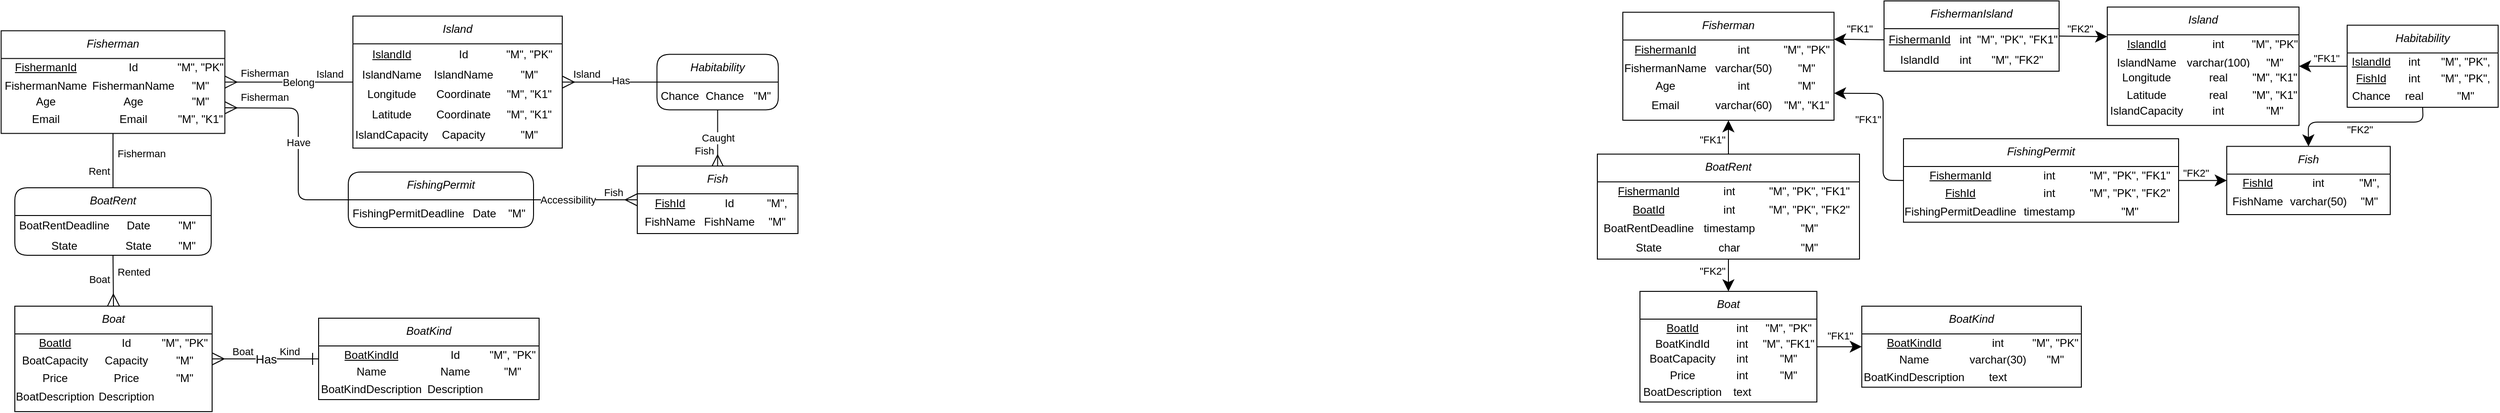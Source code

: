 <mxfile version="14.2.4" type="device"><diagram id="OWcNbqUiuGzd1zMaq2nL" name="Page-1"><mxGraphModel dx="1000" dy="496" grid="0" gridSize="10" guides="1" tooltips="1" connect="1" arrows="1" fold="1" page="0" pageScale="1" pageWidth="1654" pageHeight="1169" math="0" shadow="0"><root><mxCell id="0"/><mxCell id="1" parent="0"/><mxCell id="2yrUjGQSZOsK7MpSt-eX-24" value="Boat" style="swimlane;fontStyle=2;align=center;verticalAlign=top;childLayout=stackLayout;horizontal=1;startSize=30;horizontalStack=0;resizeParent=1;resizeLast=0;collapsible=1;marginBottom=0;rounded=0;shadow=0;strokeWidth=1;" parent="1" vertex="1"><mxGeometry x="384" y="373" width="213" height="114" as="geometry"><mxRectangle x="230" y="140" width="160" height="26" as="alternateBounds"/></mxGeometry></mxCell><mxCell id="2yrUjGQSZOsK7MpSt-eX-25" value="" style="shape=table;html=1;whiteSpace=wrap;startSize=0;container=1;collapsible=0;childLayout=tableLayout;perimeterSpacing=4;strokeColor=none;fillColor=none;" parent="2yrUjGQSZOsK7MpSt-eX-24" vertex="1"><mxGeometry y="30" width="213" height="78" as="geometry"/></mxCell><mxCell id="2yrUjGQSZOsK7MpSt-eX-26" value="" style="shape=partialRectangle;collapsible=0;dropTarget=0;pointerEvents=0;fillColor=none;top=0;left=0;bottom=0;right=0;points=[[0,0.5],[1,0.5]];portConstraint=eastwest;strokeColor=none;whiteSpace=wrap;html=1;labelBorderColor=none;" parent="2yrUjGQSZOsK7MpSt-eX-25" vertex="1"><mxGeometry width="213" height="19" as="geometry"/></mxCell><mxCell id="2yrUjGQSZOsK7MpSt-eX-27" value="&lt;u&gt;BoatId&lt;/u&gt;" style="shape=partialRectangle;html=1;whiteSpace=wrap;connectable=0;fillColor=none;top=0;left=0;bottom=0;right=0;overflow=hidden;" parent="2yrUjGQSZOsK7MpSt-eX-26" vertex="1"><mxGeometry width="87" height="19" as="geometry"/></mxCell><mxCell id="2yrUjGQSZOsK7MpSt-eX-28" value="Id" style="shape=partialRectangle;html=1;whiteSpace=wrap;connectable=0;fillColor=none;top=0;left=0;bottom=0;right=0;overflow=hidden;strokeColor=none;" parent="2yrUjGQSZOsK7MpSt-eX-26" vertex="1"><mxGeometry x="87" width="67" height="19" as="geometry"/></mxCell><mxCell id="2yrUjGQSZOsK7MpSt-eX-29" value="&quot;M&quot;, &quot;PK&quot;" style="shape=partialRectangle;html=1;whiteSpace=wrap;connectable=0;fillColor=none;top=0;left=0;bottom=0;right=0;overflow=hidden;" parent="2yrUjGQSZOsK7MpSt-eX-26" vertex="1"><mxGeometry x="154" width="59" height="19" as="geometry"/></mxCell><mxCell id="2yrUjGQSZOsK7MpSt-eX-30" value="" style="shape=partialRectangle;html=1;whiteSpace=wrap;collapsible=0;dropTarget=0;pointerEvents=0;fillColor=none;top=0;left=0;bottom=0;right=0;points=[[0,0.5],[1,0.5]];portConstraint=eastwest;" parent="2yrUjGQSZOsK7MpSt-eX-25" vertex="1"><mxGeometry y="19" width="213" height="18" as="geometry"/></mxCell><mxCell id="2yrUjGQSZOsK7MpSt-eX-31" value="BoatCapacity" style="shape=partialRectangle;html=1;whiteSpace=wrap;connectable=0;fillColor=none;top=0;left=0;bottom=0;right=0;overflow=hidden;" parent="2yrUjGQSZOsK7MpSt-eX-30" vertex="1"><mxGeometry width="87" height="18" as="geometry"/></mxCell><mxCell id="2yrUjGQSZOsK7MpSt-eX-32" value="Capacity" style="shape=partialRectangle;html=1;whiteSpace=wrap;connectable=0;fillColor=none;top=0;left=0;bottom=0;right=0;overflow=hidden;" parent="2yrUjGQSZOsK7MpSt-eX-30" vertex="1"><mxGeometry x="87" width="67" height="18" as="geometry"/></mxCell><mxCell id="2yrUjGQSZOsK7MpSt-eX-33" value="&quot;M&quot;" style="shape=partialRectangle;html=1;whiteSpace=wrap;connectable=0;fillColor=none;top=0;left=0;bottom=0;right=0;overflow=hidden;" parent="2yrUjGQSZOsK7MpSt-eX-30" vertex="1"><mxGeometry x="154" width="59" height="18" as="geometry"/></mxCell><mxCell id="2yrUjGQSZOsK7MpSt-eX-34" value="" style="shape=partialRectangle;html=1;whiteSpace=wrap;collapsible=0;dropTarget=0;pointerEvents=0;fillColor=none;top=0;left=0;bottom=0;right=0;points=[[0,0.5],[1,0.5]];portConstraint=eastwest;" parent="2yrUjGQSZOsK7MpSt-eX-25" vertex="1"><mxGeometry y="37" width="213" height="21" as="geometry"/></mxCell><mxCell id="2yrUjGQSZOsK7MpSt-eX-35" value="Price" style="shape=partialRectangle;html=1;whiteSpace=wrap;connectable=0;fillColor=none;top=0;left=0;bottom=0;right=0;overflow=hidden;" parent="2yrUjGQSZOsK7MpSt-eX-34" vertex="1"><mxGeometry width="87" height="21" as="geometry"/></mxCell><mxCell id="2yrUjGQSZOsK7MpSt-eX-36" value="Price" style="shape=partialRectangle;html=1;whiteSpace=wrap;connectable=0;fillColor=none;top=0;left=0;bottom=0;right=0;overflow=hidden;" parent="2yrUjGQSZOsK7MpSt-eX-34" vertex="1"><mxGeometry x="87" width="67" height="21" as="geometry"/></mxCell><mxCell id="2yrUjGQSZOsK7MpSt-eX-37" value="&quot;M&quot;" style="shape=partialRectangle;html=1;whiteSpace=wrap;connectable=0;fillColor=none;top=0;left=0;bottom=0;right=0;overflow=hidden;" parent="2yrUjGQSZOsK7MpSt-eX-34" vertex="1"><mxGeometry x="154" width="59" height="21" as="geometry"/></mxCell><mxCell id="2yrUjGQSZOsK7MpSt-eX-38" style="shape=partialRectangle;html=1;whiteSpace=wrap;collapsible=0;dropTarget=0;pointerEvents=0;fillColor=none;top=0;left=0;bottom=0;right=0;points=[[0,0.5],[1,0.5]];portConstraint=eastwest;" parent="2yrUjGQSZOsK7MpSt-eX-25" vertex="1"><mxGeometry y="58" width="213" height="20" as="geometry"/></mxCell><mxCell id="2yrUjGQSZOsK7MpSt-eX-39" value="BoatDescription" style="shape=partialRectangle;html=1;whiteSpace=wrap;connectable=0;fillColor=none;top=0;left=0;bottom=0;right=0;overflow=hidden;" parent="2yrUjGQSZOsK7MpSt-eX-38" vertex="1"><mxGeometry width="87" height="20" as="geometry"/></mxCell><mxCell id="2yrUjGQSZOsK7MpSt-eX-40" value="Description" style="shape=partialRectangle;html=1;whiteSpace=wrap;connectable=0;fillColor=none;top=0;left=0;bottom=0;right=0;overflow=hidden;strokeColor=none;" parent="2yrUjGQSZOsK7MpSt-eX-38" vertex="1"><mxGeometry x="87" width="67" height="20" as="geometry"/></mxCell><mxCell id="2yrUjGQSZOsK7MpSt-eX-41" value="" style="shape=partialRectangle;html=1;whiteSpace=wrap;connectable=0;fillColor=none;top=0;left=0;bottom=0;right=0;overflow=hidden;" parent="2yrUjGQSZOsK7MpSt-eX-38" vertex="1"><mxGeometry x="154" width="59" height="20" as="geometry"/></mxCell><mxCell id="2yrUjGQSZOsK7MpSt-eX-123" value="BoatKind" style="swimlane;fontStyle=2;align=center;verticalAlign=top;childLayout=stackLayout;horizontal=1;startSize=30;horizontalStack=0;resizeParent=1;resizeLast=0;collapsible=1;marginBottom=0;rounded=0;shadow=0;strokeWidth=1;" parent="1" vertex="1"><mxGeometry x="712" y="386" width="238" height="88" as="geometry"><mxRectangle x="390" y="330" width="160" height="26" as="alternateBounds"/></mxGeometry></mxCell><mxCell id="2yrUjGQSZOsK7MpSt-eX-124" value="" style="shape=table;html=1;whiteSpace=wrap;startSize=0;container=1;collapsible=0;childLayout=tableLayout;perimeterSpacing=4;strokeColor=none;fillColor=none;" parent="2yrUjGQSZOsK7MpSt-eX-123" vertex="1"><mxGeometry y="30" width="238" height="57" as="geometry"/></mxCell><mxCell id="2yrUjGQSZOsK7MpSt-eX-129" style="shape=partialRectangle;collapsible=0;dropTarget=0;pointerEvents=0;fillColor=none;top=0;left=0;bottom=0;right=0;points=[[0,0.5],[1,0.5]];portConstraint=eastwest;strokeColor=none;whiteSpace=wrap;html=1;labelBorderColor=none;" parent="2yrUjGQSZOsK7MpSt-eX-124" vertex="1"><mxGeometry width="238" height="18" as="geometry"/></mxCell><mxCell id="2yrUjGQSZOsK7MpSt-eX-130" value="&lt;u&gt;BoatKindId&lt;/u&gt;" style="shape=partialRectangle;html=1;whiteSpace=wrap;connectable=0;fillColor=none;top=0;left=0;bottom=0;right=0;overflow=hidden;" parent="2yrUjGQSZOsK7MpSt-eX-129" vertex="1"><mxGeometry width="114" height="18" as="geometry"/></mxCell><mxCell id="2yrUjGQSZOsK7MpSt-eX-131" value="Id" style="shape=partialRectangle;html=1;whiteSpace=wrap;connectable=0;fillColor=none;top=0;left=0;bottom=0;right=0;overflow=hidden;strokeColor=none;" parent="2yrUjGQSZOsK7MpSt-eX-129" vertex="1"><mxGeometry x="114" width="67" height="18" as="geometry"/></mxCell><mxCell id="2yrUjGQSZOsK7MpSt-eX-132" value="&quot;M&quot;, &quot;PK&quot;" style="shape=partialRectangle;html=1;whiteSpace=wrap;connectable=0;fillColor=none;top=0;left=0;bottom=0;right=0;overflow=hidden;" parent="2yrUjGQSZOsK7MpSt-eX-129" vertex="1"><mxGeometry x="181" width="57" height="18" as="geometry"/></mxCell><mxCell id="2yrUjGQSZOsK7MpSt-eX-133" value="" style="shape=partialRectangle;html=1;whiteSpace=wrap;collapsible=0;dropTarget=0;pointerEvents=0;fillColor=none;top=0;left=0;bottom=0;right=0;points=[[0,0.5],[1,0.5]];portConstraint=eastwest;" parent="2yrUjGQSZOsK7MpSt-eX-124" vertex="1"><mxGeometry y="18" width="238" height="19" as="geometry"/></mxCell><mxCell id="2yrUjGQSZOsK7MpSt-eX-134" value="Name" style="shape=partialRectangle;html=1;whiteSpace=wrap;connectable=0;fillColor=none;top=0;left=0;bottom=0;right=0;overflow=hidden;" parent="2yrUjGQSZOsK7MpSt-eX-133" vertex="1"><mxGeometry width="114" height="19" as="geometry"/></mxCell><mxCell id="2yrUjGQSZOsK7MpSt-eX-135" value="Name" style="shape=partialRectangle;html=1;whiteSpace=wrap;connectable=0;fillColor=none;top=0;left=0;bottom=0;right=0;overflow=hidden;" parent="2yrUjGQSZOsK7MpSt-eX-133" vertex="1"><mxGeometry x="114" width="67" height="19" as="geometry"/></mxCell><mxCell id="2yrUjGQSZOsK7MpSt-eX-136" value="&quot;M&quot;" style="shape=partialRectangle;html=1;whiteSpace=wrap;connectable=0;fillColor=none;top=0;left=0;bottom=0;right=0;overflow=hidden;" parent="2yrUjGQSZOsK7MpSt-eX-133" vertex="1"><mxGeometry x="181" width="57" height="19" as="geometry"/></mxCell><mxCell id="2yrUjGQSZOsK7MpSt-eX-141" style="shape=partialRectangle;html=1;whiteSpace=wrap;collapsible=0;dropTarget=0;pointerEvents=0;fillColor=none;top=0;left=0;bottom=0;right=0;points=[[0,0.5],[1,0.5]];portConstraint=eastwest;" parent="2yrUjGQSZOsK7MpSt-eX-124" vertex="1"><mxGeometry y="37" width="238" height="20" as="geometry"/></mxCell><mxCell id="2yrUjGQSZOsK7MpSt-eX-142" value="BoatKindDescription" style="shape=partialRectangle;html=1;whiteSpace=wrap;connectable=0;fillColor=none;top=0;left=0;bottom=0;right=0;overflow=hidden;" parent="2yrUjGQSZOsK7MpSt-eX-141" vertex="1"><mxGeometry width="114" height="20" as="geometry"/></mxCell><mxCell id="2yrUjGQSZOsK7MpSt-eX-143" value="Description" style="shape=partialRectangle;html=1;whiteSpace=wrap;connectable=0;fillColor=none;top=0;left=0;bottom=0;right=0;overflow=hidden;strokeColor=none;" parent="2yrUjGQSZOsK7MpSt-eX-141" vertex="1"><mxGeometry x="114" width="67" height="20" as="geometry"/></mxCell><mxCell id="2yrUjGQSZOsK7MpSt-eX-144" value="" style="shape=partialRectangle;html=1;whiteSpace=wrap;connectable=0;fillColor=none;top=0;left=0;bottom=0;right=0;overflow=hidden;" parent="2yrUjGQSZOsK7MpSt-eX-141" vertex="1"><mxGeometry x="181" width="57" height="20" as="geometry"/></mxCell><mxCell id="2yrUjGQSZOsK7MpSt-eX-145" value="BoatRent" style="swimlane;fontStyle=2;align=center;verticalAlign=top;childLayout=stackLayout;horizontal=1;startSize=30;horizontalStack=0;resizeParent=1;resizeLast=0;collapsible=1;marginBottom=0;rounded=1;shadow=0;strokeWidth=1;swimlaneLine=1;" parent="1" vertex="1"><mxGeometry x="384" y="245" width="212" height="73" as="geometry"><mxRectangle x="390" y="330" width="160" height="26" as="alternateBounds"/></mxGeometry></mxCell><mxCell id="2yrUjGQSZOsK7MpSt-eX-146" value="" style="shape=table;startSize=0;container=1;collapsible=0;childLayout=tableLayout;perimeterSpacing=4;rounded=0;shadow=0;strokeColor=none;fillColor=none;whiteSpace=wrap;html=1;" parent="2yrUjGQSZOsK7MpSt-eX-145" vertex="1"><mxGeometry y="30" width="212" height="43" as="geometry"/></mxCell><mxCell id="2yrUjGQSZOsK7MpSt-eX-151" value="" style="shape=partialRectangle;html=1;whiteSpace=wrap;collapsible=0;dropTarget=0;pointerEvents=0;fillColor=none;top=0;left=0;bottom=0;right=0;points=[[0,0.5],[1,0.5]];portConstraint=eastwest;" parent="2yrUjGQSZOsK7MpSt-eX-146" vertex="1"><mxGeometry width="212" height="22" as="geometry"/></mxCell><mxCell id="2yrUjGQSZOsK7MpSt-eX-152" value="BoatRentDeadline" style="shape=partialRectangle;html=1;whiteSpace=wrap;connectable=0;fillColor=none;top=0;left=0;bottom=0;right=0;overflow=hidden;" parent="2yrUjGQSZOsK7MpSt-eX-151" vertex="1"><mxGeometry width="107" height="22" as="geometry"/></mxCell><mxCell id="2yrUjGQSZOsK7MpSt-eX-153" value="Date" style="shape=partialRectangle;html=1;whiteSpace=wrap;connectable=0;fillColor=none;top=0;left=0;bottom=0;right=0;overflow=hidden;" parent="2yrUjGQSZOsK7MpSt-eX-151" vertex="1"><mxGeometry x="107" width="53" height="22" as="geometry"/></mxCell><mxCell id="2yrUjGQSZOsK7MpSt-eX-154" value="&quot;M&quot;" style="shape=partialRectangle;html=1;whiteSpace=wrap;connectable=0;fillColor=none;top=0;left=0;bottom=0;right=0;overflow=hidden;" parent="2yrUjGQSZOsK7MpSt-eX-151" vertex="1"><mxGeometry x="160" width="52" height="22" as="geometry"/></mxCell><mxCell id="2yrUjGQSZOsK7MpSt-eX-155" style="shape=partialRectangle;html=1;whiteSpace=wrap;collapsible=0;dropTarget=0;pointerEvents=0;fillColor=none;top=0;left=0;bottom=0;right=0;points=[[0,0.5],[1,0.5]];portConstraint=eastwest;" parent="2yrUjGQSZOsK7MpSt-eX-146" vertex="1"><mxGeometry y="22" width="212" height="21" as="geometry"/></mxCell><mxCell id="2yrUjGQSZOsK7MpSt-eX-156" value="State" style="shape=partialRectangle;html=1;whiteSpace=wrap;connectable=0;fillColor=none;top=0;left=0;bottom=0;right=0;overflow=hidden;" parent="2yrUjGQSZOsK7MpSt-eX-155" vertex="1"><mxGeometry width="107" height="21" as="geometry"/></mxCell><mxCell id="2yrUjGQSZOsK7MpSt-eX-157" value="State" style="shape=partialRectangle;html=1;whiteSpace=wrap;connectable=0;fillColor=none;top=0;left=0;bottom=0;right=0;overflow=hidden;strokeColor=none;" parent="2yrUjGQSZOsK7MpSt-eX-155" vertex="1"><mxGeometry x="107" width="53" height="21" as="geometry"/></mxCell><mxCell id="2yrUjGQSZOsK7MpSt-eX-158" value="&lt;span&gt;&quot;M&quot;&lt;/span&gt;" style="shape=partialRectangle;html=1;whiteSpace=wrap;connectable=0;fillColor=none;top=0;left=0;bottom=0;right=0;overflow=hidden;" parent="2yrUjGQSZOsK7MpSt-eX-155" vertex="1"><mxGeometry x="160" width="52" height="21" as="geometry"/></mxCell><mxCell id="2yrUjGQSZOsK7MpSt-eX-168" value="Habitability" style="swimlane;fontStyle=2;align=center;verticalAlign=top;childLayout=stackLayout;horizontal=1;startSize=30;horizontalStack=0;resizeParent=1;resizeLast=0;collapsible=1;marginBottom=0;rounded=1;shadow=0;strokeWidth=1;swimlaneLine=1;" parent="1" vertex="1"><mxGeometry x="1077.25" y="100.75" width="131" height="60" as="geometry"><mxRectangle x="390" y="330" width="160" height="26" as="alternateBounds"/></mxGeometry></mxCell><mxCell id="2yrUjGQSZOsK7MpSt-eX-169" value="" style="shape=table;startSize=0;container=1;collapsible=0;childLayout=tableLayout;perimeterSpacing=4;rounded=0;shadow=0;strokeColor=none;fillColor=none;whiteSpace=wrap;html=1;" parent="2yrUjGQSZOsK7MpSt-eX-168" vertex="1"><mxGeometry y="30" width="131" height="30" as="geometry"/></mxCell><mxCell id="2yrUjGQSZOsK7MpSt-eX-170" value="" style="shape=partialRectangle;html=1;whiteSpace=wrap;collapsible=0;dropTarget=0;pointerEvents=0;fillColor=none;top=0;left=0;bottom=0;right=0;points=[[0,0.5],[1,0.5]];portConstraint=eastwest;" parent="2yrUjGQSZOsK7MpSt-eX-169" vertex="1"><mxGeometry width="131" height="30" as="geometry"/></mxCell><mxCell id="2yrUjGQSZOsK7MpSt-eX-171" value="Chance" style="shape=partialRectangle;html=1;whiteSpace=wrap;connectable=0;fillColor=none;top=0;left=0;bottom=0;right=0;overflow=hidden;" parent="2yrUjGQSZOsK7MpSt-eX-170" vertex="1"><mxGeometry width="50" height="30" as="geometry"/></mxCell><mxCell id="2yrUjGQSZOsK7MpSt-eX-172" value="Chance" style="shape=partialRectangle;html=1;whiteSpace=wrap;connectable=0;fillColor=none;top=0;left=0;bottom=0;right=0;overflow=hidden;" parent="2yrUjGQSZOsK7MpSt-eX-170" vertex="1"><mxGeometry x="50" width="47" height="30" as="geometry"/></mxCell><mxCell id="2yrUjGQSZOsK7MpSt-eX-173" value="&quot;M&quot;" style="shape=partialRectangle;html=1;whiteSpace=wrap;connectable=0;fillColor=none;top=0;left=0;bottom=0;right=0;overflow=hidden;" parent="2yrUjGQSZOsK7MpSt-eX-170" vertex="1"><mxGeometry x="97" width="34" height="30" as="geometry"/></mxCell><mxCell id="2yrUjGQSZOsK7MpSt-eX-178" value="Fisherman" style="swimlane;fontStyle=2;align=center;verticalAlign=top;childLayout=stackLayout;horizontal=1;startSize=30;horizontalStack=0;resizeParent=1;resizeLast=0;collapsible=1;marginBottom=0;rounded=0;shadow=0;strokeWidth=1;fontSize=12;spacing=2;" parent="1" vertex="1"><mxGeometry x="369.25" y="75.25" width="241.5" height="111" as="geometry"><mxRectangle x="230" y="140" width="160" height="26" as="alternateBounds"/></mxGeometry></mxCell><mxCell id="2yrUjGQSZOsK7MpSt-eX-179" value="" style="shape=table;html=1;whiteSpace=wrap;startSize=0;container=1;collapsible=0;childLayout=tableLayout;perimeterSpacing=4;strokeColor=none;fillColor=none;" parent="2yrUjGQSZOsK7MpSt-eX-178" vertex="1"><mxGeometry y="30" width="241.5" height="75" as="geometry"/></mxCell><mxCell id="2yrUjGQSZOsK7MpSt-eX-180" value="" style="shape=partialRectangle;collapsible=0;dropTarget=0;pointerEvents=0;fillColor=none;top=0;left=0;bottom=0;right=0;points=[[0,0.5],[1,0.5]];portConstraint=eastwest;strokeColor=none;whiteSpace=wrap;html=1;labelBorderColor=none;" parent="2yrUjGQSZOsK7MpSt-eX-179" vertex="1"><mxGeometry width="241.5" height="20" as="geometry"/></mxCell><mxCell id="2yrUjGQSZOsK7MpSt-eX-181" value="&lt;u&gt;FishermanId&lt;/u&gt;" style="shape=partialRectangle;html=1;whiteSpace=wrap;connectable=0;fillColor=none;top=0;left=0;bottom=0;right=0;overflow=hidden;" parent="2yrUjGQSZOsK7MpSt-eX-180" vertex="1"><mxGeometry width="97" height="20" as="geometry"/></mxCell><mxCell id="2yrUjGQSZOsK7MpSt-eX-182" value="Id" style="shape=partialRectangle;html=1;whiteSpace=wrap;connectable=0;fillColor=none;top=0;left=0;bottom=0;right=0;overflow=hidden;strokeColor=none;" parent="2yrUjGQSZOsK7MpSt-eX-180" vertex="1"><mxGeometry x="97" width="92" height="20" as="geometry"/></mxCell><mxCell id="2yrUjGQSZOsK7MpSt-eX-183" value="&quot;M&quot;, &quot;PK&quot;" style="shape=partialRectangle;html=1;whiteSpace=wrap;connectable=0;fillColor=none;top=0;left=0;bottom=0;right=0;overflow=hidden;" parent="2yrUjGQSZOsK7MpSt-eX-180" vertex="1"><mxGeometry x="189" width="53" height="20" as="geometry"/></mxCell><mxCell id="2yrUjGQSZOsK7MpSt-eX-184" style="shape=partialRectangle;collapsible=0;dropTarget=0;pointerEvents=0;fillColor=none;top=0;left=0;bottom=0;right=0;points=[[0,0.5],[1,0.5]];portConstraint=eastwest;strokeColor=none;whiteSpace=wrap;html=1;labelBorderColor=none;" parent="2yrUjGQSZOsK7MpSt-eX-179" vertex="1"><mxGeometry y="20" width="241.5" height="17" as="geometry"/></mxCell><mxCell id="2yrUjGQSZOsK7MpSt-eX-185" value="FishermanName" style="shape=partialRectangle;html=1;whiteSpace=wrap;connectable=0;fillColor=none;top=0;left=0;bottom=0;right=0;overflow=hidden;" parent="2yrUjGQSZOsK7MpSt-eX-184" vertex="1"><mxGeometry width="97" height="17" as="geometry"/></mxCell><mxCell id="2yrUjGQSZOsK7MpSt-eX-186" value="FishermanName" style="shape=partialRectangle;html=1;whiteSpace=wrap;connectable=0;fillColor=none;top=0;left=0;bottom=0;right=0;overflow=hidden;strokeColor=none;" parent="2yrUjGQSZOsK7MpSt-eX-184" vertex="1"><mxGeometry x="97" width="92" height="17" as="geometry"/></mxCell><mxCell id="2yrUjGQSZOsK7MpSt-eX-187" value="&quot;M&quot;" style="shape=partialRectangle;html=1;whiteSpace=wrap;connectable=0;fillColor=none;top=0;left=0;bottom=0;right=0;overflow=hidden;" parent="2yrUjGQSZOsK7MpSt-eX-184" vertex="1"><mxGeometry x="189" width="53" height="17" as="geometry"/></mxCell><mxCell id="2yrUjGQSZOsK7MpSt-eX-188" value="" style="shape=partialRectangle;html=1;whiteSpace=wrap;collapsible=0;dropTarget=0;pointerEvents=0;fillColor=none;top=0;left=0;bottom=0;right=0;points=[[0,0.5],[1,0.5]];portConstraint=eastwest;" parent="2yrUjGQSZOsK7MpSt-eX-179" vertex="1"><mxGeometry y="37" width="241.5" height="19" as="geometry"/></mxCell><mxCell id="2yrUjGQSZOsK7MpSt-eX-189" value="Age" style="shape=partialRectangle;html=1;whiteSpace=wrap;connectable=0;fillColor=none;top=0;left=0;bottom=0;right=0;overflow=hidden;" parent="2yrUjGQSZOsK7MpSt-eX-188" vertex="1"><mxGeometry width="97" height="19" as="geometry"/></mxCell><mxCell id="2yrUjGQSZOsK7MpSt-eX-190" value="Age" style="shape=partialRectangle;html=1;whiteSpace=wrap;connectable=0;fillColor=none;top=0;left=0;bottom=0;right=0;overflow=hidden;" parent="2yrUjGQSZOsK7MpSt-eX-188" vertex="1"><mxGeometry x="97" width="92" height="19" as="geometry"/></mxCell><mxCell id="2yrUjGQSZOsK7MpSt-eX-191" value="&quot;M&quot;" style="shape=partialRectangle;html=1;whiteSpace=wrap;connectable=0;fillColor=none;top=0;left=0;bottom=0;right=0;overflow=hidden;" parent="2yrUjGQSZOsK7MpSt-eX-188" vertex="1"><mxGeometry x="189" width="53" height="19" as="geometry"/></mxCell><mxCell id="2yrUjGQSZOsK7MpSt-eX-196" style="shape=partialRectangle;html=1;whiteSpace=wrap;collapsible=0;dropTarget=0;pointerEvents=0;fillColor=none;top=0;left=0;bottom=0;right=0;points=[[0,0.5],[1,0.5]];portConstraint=eastwest;" parent="2yrUjGQSZOsK7MpSt-eX-179" vertex="1"><mxGeometry y="56" width="241.5" height="19" as="geometry"/></mxCell><mxCell id="2yrUjGQSZOsK7MpSt-eX-197" value="Email" style="shape=partialRectangle;html=1;whiteSpace=wrap;connectable=0;fillColor=none;top=0;left=0;bottom=0;right=0;overflow=hidden;" parent="2yrUjGQSZOsK7MpSt-eX-196" vertex="1"><mxGeometry width="97" height="19" as="geometry"/></mxCell><mxCell id="2yrUjGQSZOsK7MpSt-eX-198" value="Email" style="shape=partialRectangle;html=1;whiteSpace=wrap;connectable=0;fillColor=none;top=0;left=0;bottom=0;right=0;overflow=hidden;strokeColor=none;" parent="2yrUjGQSZOsK7MpSt-eX-196" vertex="1"><mxGeometry x="97" width="92" height="19" as="geometry"/></mxCell><mxCell id="2yrUjGQSZOsK7MpSt-eX-199" value="&quot;M&quot;, &quot;K1&quot;" style="shape=partialRectangle;html=1;whiteSpace=wrap;connectable=0;fillColor=none;top=0;left=0;bottom=0;right=0;overflow=hidden;" parent="2yrUjGQSZOsK7MpSt-eX-196" vertex="1"><mxGeometry x="189" width="53" height="19" as="geometry"/></mxCell><mxCell id="2yrUjGQSZOsK7MpSt-eX-200" value="FishingPermit" style="swimlane;fontStyle=2;align=center;verticalAlign=top;childLayout=stackLayout;horizontal=1;startSize=30;horizontalStack=0;resizeParent=1;resizeLast=0;collapsible=1;marginBottom=0;rounded=1;shadow=0;strokeWidth=1;swimlaneLine=1;" parent="1" vertex="1"><mxGeometry x="744" y="228" width="200" height="60" as="geometry"><mxRectangle x="390" y="330" width="160" height="26" as="alternateBounds"/></mxGeometry></mxCell><mxCell id="2yrUjGQSZOsK7MpSt-eX-201" value="" style="shape=table;startSize=0;container=1;collapsible=0;childLayout=tableLayout;perimeterSpacing=4;rounded=0;shadow=0;strokeColor=none;fillColor=none;whiteSpace=wrap;html=1;" parent="2yrUjGQSZOsK7MpSt-eX-200" vertex="1"><mxGeometry y="30" width="200" height="29" as="geometry"/></mxCell><mxCell id="2yrUjGQSZOsK7MpSt-eX-202" value="" style="shape=partialRectangle;html=1;whiteSpace=wrap;collapsible=0;dropTarget=0;pointerEvents=0;fillColor=none;top=0;left=0;bottom=0;right=0;points=[[0,0.5],[1,0.5]];portConstraint=eastwest;" parent="2yrUjGQSZOsK7MpSt-eX-201" vertex="1"><mxGeometry width="200" height="29" as="geometry"/></mxCell><mxCell id="2yrUjGQSZOsK7MpSt-eX-203" value="FishingPermitDeadline" style="shape=partialRectangle;html=1;whiteSpace=wrap;connectable=0;fillColor=none;top=0;left=0;bottom=0;right=0;overflow=hidden;" parent="2yrUjGQSZOsK7MpSt-eX-202" vertex="1"><mxGeometry width="130" height="29" as="geometry"/></mxCell><mxCell id="2yrUjGQSZOsK7MpSt-eX-204" value="Date" style="shape=partialRectangle;html=1;whiteSpace=wrap;connectable=0;fillColor=none;top=0;left=0;bottom=0;right=0;overflow=hidden;" parent="2yrUjGQSZOsK7MpSt-eX-202" vertex="1"><mxGeometry x="130" width="34" height="29" as="geometry"/></mxCell><mxCell id="2yrUjGQSZOsK7MpSt-eX-205" value="&quot;M&quot;" style="shape=partialRectangle;html=1;whiteSpace=wrap;connectable=0;fillColor=none;top=0;left=0;bottom=0;right=0;overflow=hidden;" parent="2yrUjGQSZOsK7MpSt-eX-202" vertex="1"><mxGeometry x="164" width="36" height="29" as="geometry"/></mxCell><mxCell id="2yrUjGQSZOsK7MpSt-eX-206" value="Fish" style="swimlane;fontStyle=2;align=center;verticalAlign=top;childLayout=stackLayout;horizontal=1;startSize=30;horizontalStack=0;resizeParent=1;resizeLast=0;collapsible=1;marginBottom=0;rounded=0;shadow=0;strokeWidth=1;" parent="1" vertex="1"><mxGeometry x="1056" y="221.5" width="173.5" height="73" as="geometry"><mxRectangle x="230" y="140" width="160" height="26" as="alternateBounds"/></mxGeometry></mxCell><mxCell id="2yrUjGQSZOsK7MpSt-eX-207" value="" style="shape=table;html=1;whiteSpace=wrap;startSize=0;container=1;collapsible=0;childLayout=tableLayout;perimeterSpacing=4;strokeColor=none;fillColor=none;" parent="2yrUjGQSZOsK7MpSt-eX-206" vertex="1"><mxGeometry y="30" width="173.5" height="40" as="geometry"/></mxCell><mxCell id="2yrUjGQSZOsK7MpSt-eX-208" value="" style="shape=partialRectangle;collapsible=0;dropTarget=0;pointerEvents=0;fillColor=none;top=0;left=0;bottom=0;right=0;points=[[0,0.5],[1,0.5]];portConstraint=eastwest;strokeColor=none;whiteSpace=wrap;html=1;labelBorderColor=none;" parent="2yrUjGQSZOsK7MpSt-eX-207" vertex="1"><mxGeometry width="173.5" height="20" as="geometry"/></mxCell><mxCell id="2yrUjGQSZOsK7MpSt-eX-209" value="&lt;u&gt;FishId&lt;/u&gt;" style="shape=partialRectangle;html=1;whiteSpace=wrap;connectable=0;fillColor=none;top=0;left=0;bottom=0;right=0;overflow=hidden;" parent="2yrUjGQSZOsK7MpSt-eX-208" vertex="1"><mxGeometry width="71" height="20" as="geometry"/></mxCell><mxCell id="2yrUjGQSZOsK7MpSt-eX-210" value="Id" style="shape=partialRectangle;html=1;whiteSpace=wrap;connectable=0;fillColor=none;top=0;left=0;bottom=0;right=0;overflow=hidden;strokeColor=none;" parent="2yrUjGQSZOsK7MpSt-eX-208" vertex="1"><mxGeometry x="71" width="57" height="20" as="geometry"/></mxCell><mxCell id="2yrUjGQSZOsK7MpSt-eX-211" value="&quot;M&quot;, &quot;PK&quot;" style="shape=partialRectangle;html=1;whiteSpace=wrap;connectable=0;fillColor=none;top=0;left=0;bottom=0;right=0;overflow=hidden;" parent="2yrUjGQSZOsK7MpSt-eX-208" vertex="1"><mxGeometry x="128" width="46" height="20" as="geometry"/></mxCell><mxCell id="2yrUjGQSZOsK7MpSt-eX-212" style="shape=partialRectangle;collapsible=0;dropTarget=0;pointerEvents=0;fillColor=none;top=0;left=0;bottom=0;right=0;points=[[0,0.5],[1,0.5]];portConstraint=eastwest;strokeColor=none;whiteSpace=wrap;html=1;labelBorderColor=none;" parent="2yrUjGQSZOsK7MpSt-eX-207" vertex="1"><mxGeometry y="20" width="173.5" height="20" as="geometry"/></mxCell><mxCell id="2yrUjGQSZOsK7MpSt-eX-213" value="FishName" style="shape=partialRectangle;html=1;whiteSpace=wrap;connectable=0;fillColor=none;top=0;left=0;bottom=0;right=0;overflow=hidden;" parent="2yrUjGQSZOsK7MpSt-eX-212" vertex="1"><mxGeometry width="71" height="20" as="geometry"/></mxCell><mxCell id="2yrUjGQSZOsK7MpSt-eX-214" value="FishName" style="shape=partialRectangle;html=1;whiteSpace=wrap;connectable=0;fillColor=none;top=0;left=0;bottom=0;right=0;overflow=hidden;strokeColor=none;" parent="2yrUjGQSZOsK7MpSt-eX-212" vertex="1"><mxGeometry x="71" width="57" height="20" as="geometry"/></mxCell><mxCell id="2yrUjGQSZOsK7MpSt-eX-215" value="&quot;M&quot;" style="shape=partialRectangle;html=1;whiteSpace=wrap;connectable=0;fillColor=none;top=0;left=0;bottom=0;right=0;overflow=hidden;" parent="2yrUjGQSZOsK7MpSt-eX-212" vertex="1"><mxGeometry x="128" width="46" height="20" as="geometry"/></mxCell><mxCell id="2yrUjGQSZOsK7MpSt-eX-224" value="Island" style="swimlane;fontStyle=2;align=center;verticalAlign=top;childLayout=stackLayout;horizontal=1;startSize=30;horizontalStack=0;resizeParent=1;resizeLast=0;collapsible=1;marginBottom=0;rounded=0;shadow=0;strokeWidth=1;" parent="1" vertex="1"><mxGeometry x="749" y="59.37" width="226" height="142.75" as="geometry"><mxRectangle x="230" y="140" width="160" height="26" as="alternateBounds"/></mxGeometry></mxCell><mxCell id="2yrUjGQSZOsK7MpSt-eX-225" value="" style="shape=table;html=1;whiteSpace=wrap;startSize=0;container=1;collapsible=0;childLayout=tableLayout;perimeterSpacing=4;strokeColor=none;fillColor=none;" parent="2yrUjGQSZOsK7MpSt-eX-224" vertex="1"><mxGeometry y="30" width="226" height="110" as="geometry"/></mxCell><mxCell id="2yrUjGQSZOsK7MpSt-eX-226" value="" style="shape=partialRectangle;collapsible=0;dropTarget=0;pointerEvents=0;fillColor=none;top=0;left=0;bottom=0;right=0;points=[[0,0.5],[1,0.5]];portConstraint=eastwest;strokeColor=none;whiteSpace=wrap;html=1;labelBorderColor=none;" parent="2yrUjGQSZOsK7MpSt-eX-225" vertex="1"><mxGeometry width="226" height="24" as="geometry"/></mxCell><mxCell id="2yrUjGQSZOsK7MpSt-eX-227" value="&lt;u&gt;IslandId&lt;/u&gt;" style="shape=partialRectangle;html=1;whiteSpace=wrap;connectable=0;fillColor=none;top=0;left=0;bottom=0;right=0;overflow=hidden;" parent="2yrUjGQSZOsK7MpSt-eX-226" vertex="1"><mxGeometry width="84" height="24" as="geometry"/></mxCell><mxCell id="2yrUjGQSZOsK7MpSt-eX-228" value="Id" style="shape=partialRectangle;html=1;whiteSpace=wrap;connectable=0;fillColor=none;top=0;left=0;bottom=0;right=0;overflow=hidden;strokeColor=none;" parent="2yrUjGQSZOsK7MpSt-eX-226" vertex="1"><mxGeometry x="84" width="71" height="24" as="geometry"/></mxCell><mxCell id="2yrUjGQSZOsK7MpSt-eX-229" value="&quot;M&quot;, &quot;PK&quot;" style="shape=partialRectangle;html=1;whiteSpace=wrap;connectable=0;fillColor=none;top=0;left=0;bottom=0;right=0;overflow=hidden;" parent="2yrUjGQSZOsK7MpSt-eX-226" vertex="1"><mxGeometry x="155" width="71" height="24" as="geometry"/></mxCell><mxCell id="2yrUjGQSZOsK7MpSt-eX-230" style="shape=partialRectangle;collapsible=0;dropTarget=0;pointerEvents=0;fillColor=none;top=0;left=0;bottom=0;right=0;points=[[0,0.5],[1,0.5]];portConstraint=eastwest;strokeColor=none;whiteSpace=wrap;html=1;labelBorderColor=none;" parent="2yrUjGQSZOsK7MpSt-eX-225" vertex="1"><mxGeometry y="24" width="226" height="20" as="geometry"/></mxCell><mxCell id="2yrUjGQSZOsK7MpSt-eX-231" value="IslandName" style="shape=partialRectangle;html=1;whiteSpace=wrap;connectable=0;fillColor=none;top=0;left=0;bottom=0;right=0;overflow=hidden;" parent="2yrUjGQSZOsK7MpSt-eX-230" vertex="1"><mxGeometry width="84" height="20" as="geometry"/></mxCell><mxCell id="2yrUjGQSZOsK7MpSt-eX-232" value="IslandName" style="shape=partialRectangle;html=1;whiteSpace=wrap;connectable=0;fillColor=none;top=0;left=0;bottom=0;right=0;overflow=hidden;strokeColor=none;" parent="2yrUjGQSZOsK7MpSt-eX-230" vertex="1"><mxGeometry x="84" width="71" height="20" as="geometry"/></mxCell><mxCell id="2yrUjGQSZOsK7MpSt-eX-233" value="&quot;M&quot;" style="shape=partialRectangle;html=1;whiteSpace=wrap;connectable=0;fillColor=none;top=0;left=0;bottom=0;right=0;overflow=hidden;" parent="2yrUjGQSZOsK7MpSt-eX-230" vertex="1"><mxGeometry x="155" width="71" height="20" as="geometry"/></mxCell><mxCell id="2yrUjGQSZOsK7MpSt-eX-234" value="" style="shape=partialRectangle;html=1;whiteSpace=wrap;collapsible=0;dropTarget=0;pointerEvents=0;fillColor=none;top=0;left=0;bottom=0;right=0;points=[[0,0.5],[1,0.5]];portConstraint=eastwest;" parent="2yrUjGQSZOsK7MpSt-eX-225" vertex="1"><mxGeometry y="44" width="226" height="22" as="geometry"/></mxCell><mxCell id="2yrUjGQSZOsK7MpSt-eX-235" value="Longitude" style="shape=partialRectangle;html=1;whiteSpace=wrap;connectable=0;fillColor=none;top=0;left=0;bottom=0;right=0;overflow=hidden;" parent="2yrUjGQSZOsK7MpSt-eX-234" vertex="1"><mxGeometry width="84" height="22" as="geometry"/></mxCell><mxCell id="2yrUjGQSZOsK7MpSt-eX-236" value="Coordinate" style="shape=partialRectangle;html=1;whiteSpace=wrap;connectable=0;fillColor=none;top=0;left=0;bottom=0;right=0;overflow=hidden;" parent="2yrUjGQSZOsK7MpSt-eX-234" vertex="1"><mxGeometry x="84" width="71" height="22" as="geometry"/></mxCell><mxCell id="2yrUjGQSZOsK7MpSt-eX-237" value="&quot;M&quot;, &quot;K1&quot;" style="shape=partialRectangle;html=1;whiteSpace=wrap;connectable=0;fillColor=none;top=0;left=0;bottom=0;right=0;overflow=hidden;" parent="2yrUjGQSZOsK7MpSt-eX-234" vertex="1"><mxGeometry x="155" width="71" height="22" as="geometry"/></mxCell><mxCell id="2yrUjGQSZOsK7MpSt-eX-238" style="shape=partialRectangle;html=1;whiteSpace=wrap;collapsible=0;dropTarget=0;pointerEvents=0;fillColor=none;top=0;left=0;bottom=0;right=0;points=[[0,0.5],[1,0.5]];portConstraint=eastwest;" parent="2yrUjGQSZOsK7MpSt-eX-225" vertex="1"><mxGeometry y="66" width="226" height="22" as="geometry"/></mxCell><mxCell id="2yrUjGQSZOsK7MpSt-eX-239" value="Latitude" style="shape=partialRectangle;html=1;whiteSpace=wrap;connectable=0;fillColor=none;top=0;left=0;bottom=0;right=0;overflow=hidden;" parent="2yrUjGQSZOsK7MpSt-eX-238" vertex="1"><mxGeometry width="84" height="22" as="geometry"/></mxCell><mxCell id="2yrUjGQSZOsK7MpSt-eX-240" value="Coordinate" style="shape=partialRectangle;html=1;whiteSpace=wrap;connectable=0;fillColor=none;top=0;left=0;bottom=0;right=0;overflow=hidden;strokeColor=none;" parent="2yrUjGQSZOsK7MpSt-eX-238" vertex="1"><mxGeometry x="84" width="71" height="22" as="geometry"/></mxCell><mxCell id="2yrUjGQSZOsK7MpSt-eX-241" value="&lt;span&gt;&quot;M&quot;, &quot;K1&quot;&lt;/span&gt;" style="shape=partialRectangle;html=1;whiteSpace=wrap;connectable=0;fillColor=none;top=0;left=0;bottom=0;right=0;overflow=hidden;" parent="2yrUjGQSZOsK7MpSt-eX-238" vertex="1"><mxGeometry x="155" width="71" height="22" as="geometry"/></mxCell><mxCell id="2yrUjGQSZOsK7MpSt-eX-243" style="shape=partialRectangle;html=1;whiteSpace=wrap;collapsible=0;dropTarget=0;pointerEvents=0;fillColor=none;top=0;left=0;bottom=0;right=0;points=[[0,0.5],[1,0.5]];portConstraint=eastwest;" parent="2yrUjGQSZOsK7MpSt-eX-225" vertex="1"><mxGeometry y="88" width="226" height="22" as="geometry"/></mxCell><mxCell id="2yrUjGQSZOsK7MpSt-eX-244" value="&lt;span&gt;IslandCapacity&lt;/span&gt;" style="shape=partialRectangle;html=1;whiteSpace=wrap;connectable=0;fillColor=none;top=0;left=0;bottom=0;right=0;overflow=hidden;" parent="2yrUjGQSZOsK7MpSt-eX-243" vertex="1"><mxGeometry width="84" height="22" as="geometry"/></mxCell><mxCell id="2yrUjGQSZOsK7MpSt-eX-245" value="Capacity" style="shape=partialRectangle;html=1;whiteSpace=wrap;connectable=0;fillColor=none;top=0;left=0;bottom=0;right=0;overflow=hidden;strokeColor=none;" parent="2yrUjGQSZOsK7MpSt-eX-243" vertex="1"><mxGeometry x="84" width="71" height="22" as="geometry"/></mxCell><mxCell id="2yrUjGQSZOsK7MpSt-eX-246" value="&lt;span&gt;&quot;M&quot;&lt;/span&gt;" style="shape=partialRectangle;html=1;whiteSpace=wrap;connectable=0;fillColor=none;top=0;left=0;bottom=0;right=0;overflow=hidden;" parent="2yrUjGQSZOsK7MpSt-eX-243" vertex="1"><mxGeometry x="155" width="71" height="22" as="geometry"/></mxCell><mxCell id="2yrUjGQSZOsK7MpSt-eX-247" value="" style="endArrow=none;html=1;fontColor=#000000;exitX=0.5;exitY=1;exitDx=0;exitDy=0;entryX=0.5;entryY=0;entryDx=0;entryDy=0;endFill=0;" parent="1" source="2yrUjGQSZOsK7MpSt-eX-178" target="2yrUjGQSZOsK7MpSt-eX-145" edge="1"><mxGeometry y="-70" relative="1" as="geometry"><mxPoint x="320" y="300" as="sourcePoint"/><mxPoint x="890" y="440" as="targetPoint"/><mxPoint as="offset"/></mxGeometry></mxCell><mxCell id="2yrUjGQSZOsK7MpSt-eX-249" value="&amp;nbsp;Fisherman" style="edgeLabel;resizable=0;html=1;align=left;verticalAlign=bottom;labelBackgroundColor=none;" parent="2yrUjGQSZOsK7MpSt-eX-247" connectable="0" vertex="1"><mxGeometry x="-1" relative="1" as="geometry"><mxPoint y="30" as="offset"/></mxGeometry></mxCell><mxCell id="2yrUjGQSZOsK7MpSt-eX-250" value="Rent&amp;nbsp;" style="edgeLabel;resizable=0;html=1;align=right;verticalAlign=bottom;labelBackgroundColor=none;" parent="2yrUjGQSZOsK7MpSt-eX-247" connectable="0" vertex="1"><mxGeometry x="1" relative="1" as="geometry"><mxPoint y="-10" as="offset"/></mxGeometry></mxCell><mxCell id="2yrUjGQSZOsK7MpSt-eX-251" value="" style="endArrow=ERmany;html=1;fontColor=#000000;entryX=0.5;entryY=0;entryDx=0;entryDy=0;exitX=0.5;exitY=1;exitDx=0;exitDy=0;endFill=0;strokeWidth=1;endSize=11;" parent="1" source="2yrUjGQSZOsK7MpSt-eX-145" target="2yrUjGQSZOsK7MpSt-eX-24" edge="1"><mxGeometry x="-0.429" y="180" relative="1" as="geometry"><mxPoint x="690" y="420" as="sourcePoint"/><mxPoint x="890" y="440" as="targetPoint"/><mxPoint as="offset"/></mxGeometry></mxCell><mxCell id="2yrUjGQSZOsK7MpSt-eX-254" value="Boat&amp;nbsp;" style="edgeLabel;resizable=0;html=1;align=right;verticalAlign=bottom;labelBackgroundColor=none;" parent="2yrUjGQSZOsK7MpSt-eX-251" connectable="0" vertex="1"><mxGeometry x="1" relative="1" as="geometry"><mxPoint y="-20" as="offset"/></mxGeometry></mxCell><mxCell id="2yrUjGQSZOsK7MpSt-eX-255" value="&lt;font style=&quot;font-size: 13px&quot;&gt;Has&lt;/font&gt;" style="endArrow=ERone;html=1;fontColor=#000000;entryX=0;entryY=0.5;entryDx=0;entryDy=0;endFill=0;startSize=11;endSize=11;startArrow=ERmany;startFill=0;exitX=1;exitY=0.5;exitDx=0;exitDy=0;" parent="1" source="2yrUjGQSZOsK7MpSt-eX-24" target="2yrUjGQSZOsK7MpSt-eX-123" edge="1"><mxGeometry relative="1" as="geometry"><mxPoint x="700" y="520" as="sourcePoint"/><mxPoint x="790" y="600" as="targetPoint"/></mxGeometry></mxCell><mxCell id="2yrUjGQSZOsK7MpSt-eX-257" value="Boat" style="edgeLabel;resizable=0;html=1;align=left;verticalAlign=bottom;labelBackgroundColor=none;" parent="2yrUjGQSZOsK7MpSt-eX-255" connectable="0" vertex="1"><mxGeometry x="-1" relative="1" as="geometry"><mxPoint x="20" as="offset"/></mxGeometry></mxCell><mxCell id="2yrUjGQSZOsK7MpSt-eX-258" value="Kind" style="edgeLabel;resizable=0;html=1;align=right;verticalAlign=bottom;" parent="2yrUjGQSZOsK7MpSt-eX-255" connectable="0" vertex="1"><mxGeometry x="1" relative="1" as="geometry"><mxPoint x="-20" as="offset"/></mxGeometry></mxCell><mxCell id="2yrUjGQSZOsK7MpSt-eX-278" value="Belong" style="endArrow=none;html=1;fontColor=#000000;exitX=1;exitY=0.5;exitDx=0;exitDy=0;entryX=0;entryY=0.5;entryDx=0;entryDy=0;startArrow=ERmany;startFill=0;endFill=0;startSize=11;" parent="1" source="2yrUjGQSZOsK7MpSt-eX-178" target="2yrUjGQSZOsK7MpSt-eX-224" edge="1"><mxGeometry x="0.151" relative="1" as="geometry"><mxPoint x="730" y="460" as="sourcePoint"/><mxPoint x="730" y="190" as="targetPoint"/><mxPoint as="offset"/></mxGeometry></mxCell><mxCell id="2yrUjGQSZOsK7MpSt-eX-280" value="Fisherman" style="edgeLabel;resizable=0;html=1;align=left;verticalAlign=bottom;labelBackgroundColor=none;" parent="2yrUjGQSZOsK7MpSt-eX-278" connectable="0" vertex="1"><mxGeometry x="-1" relative="1" as="geometry"><mxPoint x="15" y="-1.5" as="offset"/></mxGeometry></mxCell><mxCell id="2yrUjGQSZOsK7MpSt-eX-281" value="Island" style="edgeLabel;resizable=0;html=1;align=right;verticalAlign=bottom;labelBackgroundColor=none;" parent="2yrUjGQSZOsK7MpSt-eX-278" connectable="0" vertex="1"><mxGeometry x="1" relative="1" as="geometry"><mxPoint x="-9.83" as="offset"/></mxGeometry></mxCell><mxCell id="2yrUjGQSZOsK7MpSt-eX-282" value="Accessibility" style="endArrow=ERmany;html=1;fontColor=#000000;exitX=1;exitY=0.5;exitDx=0;exitDy=0;entryX=0;entryY=0.5;entryDx=0;entryDy=0;endFill=0;endSize=11;" parent="1" source="2yrUjGQSZOsK7MpSt-eX-200" target="2yrUjGQSZOsK7MpSt-eX-206" edge="1"><mxGeometry x="-0.347" relative="1" as="geometry"><mxPoint x="730" y="460" as="sourcePoint"/><mxPoint x="1100" y="370" as="targetPoint"/><mxPoint as="offset"/></mxGeometry></mxCell><mxCell id="2yrUjGQSZOsK7MpSt-eX-285" value="Fish" style="edgeLabel;resizable=0;html=1;align=right;verticalAlign=bottom;labelBackgroundColor=none;" parent="2yrUjGQSZOsK7MpSt-eX-282" connectable="0" vertex="1"><mxGeometry x="1" relative="1" as="geometry"><mxPoint x="-14.67" as="offset"/></mxGeometry></mxCell><mxCell id="2yrUjGQSZOsK7MpSt-eX-286" value="Have" style="endArrow=none;html=1;fontColor=#000000;entryX=0;entryY=0.5;entryDx=0;entryDy=0;jumpStyle=none;rounded=1;endFill=0;startArrow=ERmany;startFill=0;startSize=11;exitX=1;exitY=0.75;exitDx=0;exitDy=0;" parent="1" source="2yrUjGQSZOsK7MpSt-eX-178" target="2yrUjGQSZOsK7MpSt-eX-200" edge="1"><mxGeometry relative="1" as="geometry"><mxPoint x="680" y="170" as="sourcePoint"/><mxPoint x="890" y="460" as="targetPoint"/><Array as="points"><mxPoint x="690" y="159"/><mxPoint x="690" y="258"/></Array></mxGeometry></mxCell><mxCell id="2yrUjGQSZOsK7MpSt-eX-288" value="Fisherman" style="edgeLabel;resizable=0;html=1;align=left;verticalAlign=bottom;labelBackgroundColor=none;" parent="2yrUjGQSZOsK7MpSt-eX-286" connectable="0" vertex="1"><mxGeometry x="-1" relative="1" as="geometry"><mxPoint x="15" y="-3" as="offset"/></mxGeometry></mxCell><mxCell id="2yrUjGQSZOsK7MpSt-eX-290" value="" style="endArrow=none;html=1;fontColor=#000000;entryX=0;entryY=0.5;entryDx=0;entryDy=0;exitX=1;exitY=0.5;exitDx=0;exitDy=0;endFill=0;startArrow=ERmany;startFill=0;startSize=11;" parent="1" source="2yrUjGQSZOsK7MpSt-eX-224" target="2yrUjGQSZOsK7MpSt-eX-168" edge="1"><mxGeometry x="0.018" y="52" relative="1" as="geometry"><mxPoint x="1080" y="210" as="sourcePoint"/><mxPoint x="890" y="460" as="targetPoint"/><mxPoint y="1" as="offset"/></mxGeometry></mxCell><mxCell id="2yrUjGQSZOsK7MpSt-eX-291" value="Has" style="edgeLabel;resizable=0;html=1;align=center;verticalAlign=middle;" parent="2yrUjGQSZOsK7MpSt-eX-290" connectable="0" vertex="1"><mxGeometry relative="1" as="geometry"><mxPoint x="11.38" y="-1.5" as="offset"/></mxGeometry></mxCell><mxCell id="2yrUjGQSZOsK7MpSt-eX-292" value="Island" style="edgeLabel;resizable=0;html=1;align=left;verticalAlign=bottom;labelBackgroundColor=none;" parent="2yrUjGQSZOsK7MpSt-eX-290" connectable="0" vertex="1"><mxGeometry x="-1" relative="1" as="geometry"><mxPoint x="10" as="offset"/></mxGeometry></mxCell><mxCell id="2yrUjGQSZOsK7MpSt-eX-294" value="Caught" style="endArrow=ERmany;html=1;fontColor=#000000;entryX=0.5;entryY=0;entryDx=0;entryDy=0;exitX=0.5;exitY=1;exitDx=0;exitDy=0;endFill=0;endSize=10;" parent="1" source="2yrUjGQSZOsK7MpSt-eX-168" target="2yrUjGQSZOsK7MpSt-eX-206" edge="1"><mxGeometry relative="1" as="geometry"><mxPoint x="1130" y="260" as="sourcePoint"/><mxPoint x="890" y="460" as="targetPoint"/></mxGeometry></mxCell><mxCell id="2yrUjGQSZOsK7MpSt-eX-297" value="Fish&amp;nbsp;" style="edgeLabel;resizable=0;html=1;align=right;verticalAlign=bottom;labelBackgroundColor=none;" parent="2yrUjGQSZOsK7MpSt-eX-294" connectable="0" vertex="1"><mxGeometry x="1" relative="1" as="geometry"><mxPoint y="-8.58" as="offset"/></mxGeometry></mxCell><mxCell id="2yrUjGQSZOsK7MpSt-eX-298" value="&amp;nbsp;Rented" style="edgeLabel;resizable=0;html=1;align=left;verticalAlign=bottom;labelBackgroundColor=none;" parent="1" connectable="0" vertex="1"><mxGeometry x="490" y="344" as="geometry"/></mxCell><mxCell id="2yrUjGQSZOsK7MpSt-eX-491" value="Boat" style="swimlane;fontStyle=2;align=center;verticalAlign=top;childLayout=stackLayout;horizontal=1;startSize=30;horizontalStack=0;resizeParent=1;resizeLast=0;collapsible=1;marginBottom=0;rounded=0;shadow=0;strokeWidth=1;" parent="1" vertex="1"><mxGeometry x="2138.5" y="357" width="191" height="119.63" as="geometry"><mxRectangle x="230" y="140" width="160" height="26" as="alternateBounds"/></mxGeometry></mxCell><mxCell id="2yrUjGQSZOsK7MpSt-eX-492" value="" style="shape=table;html=1;whiteSpace=wrap;startSize=0;container=1;collapsible=0;childLayout=tableLayout;perimeterSpacing=4;strokeColor=none;fillColor=none;" parent="2yrUjGQSZOsK7MpSt-eX-491" vertex="1"><mxGeometry y="30" width="191" height="87" as="geometry"/></mxCell><mxCell id="2yrUjGQSZOsK7MpSt-eX-493" value="" style="shape=partialRectangle;collapsible=0;dropTarget=0;pointerEvents=0;fillColor=none;top=0;left=0;bottom=0;right=0;points=[[0,0.5],[1,0.5]];portConstraint=eastwest;strokeColor=none;whiteSpace=wrap;html=1;labelBorderColor=none;" parent="2yrUjGQSZOsK7MpSt-eX-492" vertex="1"><mxGeometry width="191" height="17" as="geometry"/></mxCell><mxCell id="2yrUjGQSZOsK7MpSt-eX-494" value="&lt;u&gt;BoatId&lt;/u&gt;" style="shape=partialRectangle;html=1;whiteSpace=wrap;connectable=0;fillColor=none;top=0;left=0;bottom=0;right=0;overflow=hidden;" parent="2yrUjGQSZOsK7MpSt-eX-493" vertex="1"><mxGeometry width="91" height="17" as="geometry"/></mxCell><mxCell id="2yrUjGQSZOsK7MpSt-eX-495" value="int" style="shape=partialRectangle;html=1;whiteSpace=wrap;connectable=0;fillColor=none;top=0;left=0;bottom=0;right=0;overflow=hidden;strokeColor=none;" parent="2yrUjGQSZOsK7MpSt-eX-493" vertex="1"><mxGeometry x="91" width="38" height="17" as="geometry"/></mxCell><mxCell id="2yrUjGQSZOsK7MpSt-eX-496" value="&quot;M&quot;, &quot;PK&quot;" style="shape=partialRectangle;html=1;whiteSpace=wrap;connectable=0;fillColor=none;top=0;left=0;bottom=0;right=0;overflow=hidden;" parent="2yrUjGQSZOsK7MpSt-eX-493" vertex="1"><mxGeometry x="129" width="62" height="17" as="geometry"/></mxCell><mxCell id="2yrUjGQSZOsK7MpSt-eX-497" style="shape=partialRectangle;collapsible=0;dropTarget=0;pointerEvents=0;fillColor=none;top=0;left=0;bottom=0;right=0;points=[[0,0.5],[1,0.5]];portConstraint=eastwest;strokeColor=none;whiteSpace=wrap;html=1;labelBorderColor=none;" parent="2yrUjGQSZOsK7MpSt-eX-492" vertex="1"><mxGeometry y="17" width="191" height="16" as="geometry"/></mxCell><mxCell id="2yrUjGQSZOsK7MpSt-eX-498" value="BoatKindId" style="shape=partialRectangle;html=1;whiteSpace=wrap;connectable=0;fillColor=none;top=0;left=0;bottom=0;right=0;overflow=hidden;" parent="2yrUjGQSZOsK7MpSt-eX-497" vertex="1"><mxGeometry width="91" height="16" as="geometry"/></mxCell><mxCell id="2yrUjGQSZOsK7MpSt-eX-499" value="int" style="shape=partialRectangle;html=1;whiteSpace=wrap;connectable=0;fillColor=none;top=0;left=0;bottom=0;right=0;overflow=hidden;strokeColor=none;" parent="2yrUjGQSZOsK7MpSt-eX-497" vertex="1"><mxGeometry x="91" width="38" height="16" as="geometry"/></mxCell><mxCell id="2yrUjGQSZOsK7MpSt-eX-500" value="&quot;M&quot;, &quot;FK1&quot;" style="shape=partialRectangle;html=1;whiteSpace=wrap;connectable=0;fillColor=none;top=0;left=0;bottom=0;right=0;overflow=hidden;" parent="2yrUjGQSZOsK7MpSt-eX-497" vertex="1"><mxGeometry x="129" width="62" height="16" as="geometry"/></mxCell><mxCell id="2yrUjGQSZOsK7MpSt-eX-501" value="" style="shape=partialRectangle;html=1;whiteSpace=wrap;collapsible=0;dropTarget=0;pointerEvents=0;fillColor=none;top=0;left=0;bottom=0;right=0;points=[[0,0.5],[1,0.5]];portConstraint=eastwest;" parent="2yrUjGQSZOsK7MpSt-eX-492" vertex="1"><mxGeometry y="33" width="191" height="18" as="geometry"/></mxCell><mxCell id="2yrUjGQSZOsK7MpSt-eX-502" value="BoatCapacity" style="shape=partialRectangle;html=1;whiteSpace=wrap;connectable=0;fillColor=none;top=0;left=0;bottom=0;right=0;overflow=hidden;" parent="2yrUjGQSZOsK7MpSt-eX-501" vertex="1"><mxGeometry width="91" height="18" as="geometry"/></mxCell><mxCell id="2yrUjGQSZOsK7MpSt-eX-503" value="int" style="shape=partialRectangle;html=1;whiteSpace=wrap;connectable=0;fillColor=none;top=0;left=0;bottom=0;right=0;overflow=hidden;" parent="2yrUjGQSZOsK7MpSt-eX-501" vertex="1"><mxGeometry x="91" width="38" height="18" as="geometry"/></mxCell><mxCell id="2yrUjGQSZOsK7MpSt-eX-504" value="&quot;M&quot;" style="shape=partialRectangle;html=1;whiteSpace=wrap;connectable=0;fillColor=none;top=0;left=0;bottom=0;right=0;overflow=hidden;" parent="2yrUjGQSZOsK7MpSt-eX-501" vertex="1"><mxGeometry x="129" width="62" height="18" as="geometry"/></mxCell><mxCell id="2yrUjGQSZOsK7MpSt-eX-505" value="" style="shape=partialRectangle;html=1;whiteSpace=wrap;collapsible=0;dropTarget=0;pointerEvents=0;fillColor=none;top=0;left=0;bottom=0;right=0;points=[[0,0.5],[1,0.5]];portConstraint=eastwest;" parent="2yrUjGQSZOsK7MpSt-eX-492" vertex="1"><mxGeometry y="51" width="191" height="18" as="geometry"/></mxCell><mxCell id="2yrUjGQSZOsK7MpSt-eX-506" value="Price" style="shape=partialRectangle;html=1;whiteSpace=wrap;connectable=0;fillColor=none;top=0;left=0;bottom=0;right=0;overflow=hidden;" parent="2yrUjGQSZOsK7MpSt-eX-505" vertex="1"><mxGeometry width="91" height="18" as="geometry"/></mxCell><mxCell id="2yrUjGQSZOsK7MpSt-eX-507" value="int" style="shape=partialRectangle;html=1;whiteSpace=wrap;connectable=0;fillColor=none;top=0;left=0;bottom=0;right=0;overflow=hidden;" parent="2yrUjGQSZOsK7MpSt-eX-505" vertex="1"><mxGeometry x="91" width="38" height="18" as="geometry"/></mxCell><mxCell id="2yrUjGQSZOsK7MpSt-eX-508" value="&quot;M&quot;" style="shape=partialRectangle;html=1;whiteSpace=wrap;connectable=0;fillColor=none;top=0;left=0;bottom=0;right=0;overflow=hidden;" parent="2yrUjGQSZOsK7MpSt-eX-505" vertex="1"><mxGeometry x="129" width="62" height="18" as="geometry"/></mxCell><mxCell id="2yrUjGQSZOsK7MpSt-eX-509" style="shape=partialRectangle;html=1;whiteSpace=wrap;collapsible=0;dropTarget=0;pointerEvents=0;fillColor=none;top=0;left=0;bottom=0;right=0;points=[[0,0.5],[1,0.5]];portConstraint=eastwest;" parent="2yrUjGQSZOsK7MpSt-eX-492" vertex="1"><mxGeometry y="69" width="191" height="18" as="geometry"/></mxCell><mxCell id="2yrUjGQSZOsK7MpSt-eX-510" value="BoatDescription" style="shape=partialRectangle;html=1;whiteSpace=wrap;connectable=0;fillColor=none;top=0;left=0;bottom=0;right=0;overflow=hidden;" parent="2yrUjGQSZOsK7MpSt-eX-509" vertex="1"><mxGeometry width="91" height="18" as="geometry"/></mxCell><mxCell id="2yrUjGQSZOsK7MpSt-eX-511" value="text" style="shape=partialRectangle;html=1;whiteSpace=wrap;connectable=0;fillColor=none;top=0;left=0;bottom=0;right=0;overflow=hidden;strokeColor=none;" parent="2yrUjGQSZOsK7MpSt-eX-509" vertex="1"><mxGeometry x="91" width="38" height="18" as="geometry"/></mxCell><mxCell id="2yrUjGQSZOsK7MpSt-eX-512" value="" style="shape=partialRectangle;html=1;whiteSpace=wrap;connectable=0;fillColor=none;top=0;left=0;bottom=0;right=0;overflow=hidden;" parent="2yrUjGQSZOsK7MpSt-eX-509" vertex="1"><mxGeometry x="129" width="62" height="18" as="geometry"/></mxCell><mxCell id="2yrUjGQSZOsK7MpSt-eX-513" value="BoatKind" style="swimlane;fontStyle=2;align=center;verticalAlign=top;childLayout=stackLayout;horizontal=1;startSize=30;horizontalStack=0;resizeParent=1;resizeLast=0;collapsible=1;marginBottom=0;rounded=0;shadow=0;strokeWidth=1;" parent="1" vertex="1"><mxGeometry x="2378" y="373" width="237" height="87.63" as="geometry"><mxRectangle x="390" y="330" width="160" height="26" as="alternateBounds"/></mxGeometry></mxCell><mxCell id="2yrUjGQSZOsK7MpSt-eX-514" value="" style="shape=table;html=1;whiteSpace=wrap;startSize=0;container=1;collapsible=0;childLayout=tableLayout;perimeterSpacing=4;strokeColor=none;fillColor=none;" parent="2yrUjGQSZOsK7MpSt-eX-513" vertex="1"><mxGeometry y="30" width="237" height="56" as="geometry"/></mxCell><mxCell id="2yrUjGQSZOsK7MpSt-eX-515" style="shape=partialRectangle;collapsible=0;dropTarget=0;pointerEvents=0;fillColor=none;top=0;left=0;bottom=0;right=0;points=[[0,0.5],[1,0.5]];portConstraint=eastwest;strokeColor=none;whiteSpace=wrap;html=1;labelBorderColor=none;" parent="2yrUjGQSZOsK7MpSt-eX-514" vertex="1"><mxGeometry width="237" height="18" as="geometry"/></mxCell><mxCell id="2yrUjGQSZOsK7MpSt-eX-516" value="&lt;u&gt;BoatKindId&lt;/u&gt;" style="shape=partialRectangle;html=1;whiteSpace=wrap;connectable=0;fillColor=none;top=0;left=0;bottom=0;right=0;overflow=hidden;" parent="2yrUjGQSZOsK7MpSt-eX-515" vertex="1"><mxGeometry width="113" height="18" as="geometry"/></mxCell><mxCell id="2yrUjGQSZOsK7MpSt-eX-517" value="int" style="shape=partialRectangle;html=1;whiteSpace=wrap;connectable=0;fillColor=none;top=0;left=0;bottom=0;right=0;overflow=hidden;strokeColor=none;" parent="2yrUjGQSZOsK7MpSt-eX-515" vertex="1"><mxGeometry x="113" width="68" height="18" as="geometry"/></mxCell><mxCell id="2yrUjGQSZOsK7MpSt-eX-518" value="&quot;M&quot;, &quot;PK&quot;" style="shape=partialRectangle;html=1;whiteSpace=wrap;connectable=0;fillColor=none;top=0;left=0;bottom=0;right=0;overflow=hidden;" parent="2yrUjGQSZOsK7MpSt-eX-515" vertex="1"><mxGeometry x="181" width="56" height="18" as="geometry"/></mxCell><mxCell id="2yrUjGQSZOsK7MpSt-eX-519" value="" style="shape=partialRectangle;html=1;whiteSpace=wrap;collapsible=0;dropTarget=0;pointerEvents=0;fillColor=none;top=0;left=0;bottom=0;right=0;points=[[0,0.5],[1,0.5]];portConstraint=eastwest;" parent="2yrUjGQSZOsK7MpSt-eX-514" vertex="1"><mxGeometry y="18" width="237" height="19" as="geometry"/></mxCell><mxCell id="2yrUjGQSZOsK7MpSt-eX-520" value="Name" style="shape=partialRectangle;html=1;whiteSpace=wrap;connectable=0;fillColor=none;top=0;left=0;bottom=0;right=0;overflow=hidden;" parent="2yrUjGQSZOsK7MpSt-eX-519" vertex="1"><mxGeometry width="113" height="19" as="geometry"/></mxCell><mxCell id="2yrUjGQSZOsK7MpSt-eX-521" value="varchar(30)" style="shape=partialRectangle;html=1;whiteSpace=wrap;connectable=0;fillColor=none;top=0;left=0;bottom=0;right=0;overflow=hidden;" parent="2yrUjGQSZOsK7MpSt-eX-519" vertex="1"><mxGeometry x="113" width="68" height="19" as="geometry"/></mxCell><mxCell id="2yrUjGQSZOsK7MpSt-eX-522" value="&quot;M&quot;" style="shape=partialRectangle;html=1;whiteSpace=wrap;connectable=0;fillColor=none;top=0;left=0;bottom=0;right=0;overflow=hidden;" parent="2yrUjGQSZOsK7MpSt-eX-519" vertex="1"><mxGeometry x="181" width="56" height="19" as="geometry"/></mxCell><mxCell id="2yrUjGQSZOsK7MpSt-eX-523" style="shape=partialRectangle;html=1;whiteSpace=wrap;collapsible=0;dropTarget=0;pointerEvents=0;fillColor=none;top=0;left=0;bottom=0;right=0;points=[[0,0.5],[1,0.5]];portConstraint=eastwest;" parent="2yrUjGQSZOsK7MpSt-eX-514" vertex="1"><mxGeometry y="37" width="237" height="19" as="geometry"/></mxCell><mxCell id="2yrUjGQSZOsK7MpSt-eX-524" value="BoatKindDescription" style="shape=partialRectangle;html=1;whiteSpace=wrap;connectable=0;fillColor=none;top=0;left=0;bottom=0;right=0;overflow=hidden;" parent="2yrUjGQSZOsK7MpSt-eX-523" vertex="1"><mxGeometry width="113" height="19" as="geometry"/></mxCell><mxCell id="2yrUjGQSZOsK7MpSt-eX-525" value="text" style="shape=partialRectangle;html=1;whiteSpace=wrap;connectable=0;fillColor=none;top=0;left=0;bottom=0;right=0;overflow=hidden;strokeColor=none;" parent="2yrUjGQSZOsK7MpSt-eX-523" vertex="1"><mxGeometry x="113" width="68" height="19" as="geometry"/></mxCell><mxCell id="2yrUjGQSZOsK7MpSt-eX-526" value="" style="shape=partialRectangle;html=1;whiteSpace=wrap;connectable=0;fillColor=none;top=0;left=0;bottom=0;right=0;overflow=hidden;" parent="2yrUjGQSZOsK7MpSt-eX-523" vertex="1"><mxGeometry x="181" width="56" height="19" as="geometry"/></mxCell><mxCell id="2yrUjGQSZOsK7MpSt-eX-527" value="BoatRent" style="swimlane;fontStyle=2;align=center;verticalAlign=top;childLayout=stackLayout;horizontal=1;startSize=30;horizontalStack=0;resizeParent=1;resizeLast=0;collapsible=1;marginBottom=0;rounded=0;shadow=0;strokeWidth=1;swimlaneLine=1;" parent="1" vertex="1"><mxGeometry x="2092.5" y="208.66" width="283" height="113.43" as="geometry"><mxRectangle x="390" y="330" width="160" height="26" as="alternateBounds"/></mxGeometry></mxCell><mxCell id="2yrUjGQSZOsK7MpSt-eX-528" value="" style="shape=table;startSize=0;container=1;collapsible=0;childLayout=tableLayout;perimeterSpacing=4;rounded=0;shadow=0;strokeColor=none;fillColor=none;whiteSpace=wrap;html=1;" parent="2yrUjGQSZOsK7MpSt-eX-527" vertex="1"><mxGeometry y="30" width="283" height="82" as="geometry"/></mxCell><mxCell id="2yrUjGQSZOsK7MpSt-eX-529" style="shape=partialRectangle;html=1;whiteSpace=wrap;collapsible=0;dropTarget=0;pointerEvents=0;fillColor=none;top=0;left=0;bottom=0;right=0;points=[[0,0.5],[1,0.5]];portConstraint=eastwest;" parent="2yrUjGQSZOsK7MpSt-eX-528" vertex="1"><mxGeometry width="283" height="20" as="geometry"/></mxCell><mxCell id="2yrUjGQSZOsK7MpSt-eX-530" value="&lt;u&gt;FishermanId&lt;/u&gt;" style="shape=partialRectangle;html=1;whiteSpace=wrap;connectable=0;fillColor=none;top=0;left=0;bottom=0;right=0;overflow=hidden;" parent="2yrUjGQSZOsK7MpSt-eX-529" vertex="1"><mxGeometry width="110" height="20" as="geometry"/></mxCell><mxCell id="2yrUjGQSZOsK7MpSt-eX-531" value="int" style="shape=partialRectangle;html=1;whiteSpace=wrap;connectable=0;fillColor=none;top=0;left=0;bottom=0;right=0;overflow=hidden;" parent="2yrUjGQSZOsK7MpSt-eX-529" vertex="1"><mxGeometry x="110" width="64" height="20" as="geometry"/></mxCell><mxCell id="2yrUjGQSZOsK7MpSt-eX-532" value="&quot;M&quot;, &quot;PK&quot;, &quot;FK1&quot;" style="shape=partialRectangle;html=1;whiteSpace=wrap;connectable=0;fillColor=none;top=0;left=0;bottom=0;right=0;overflow=hidden;" parent="2yrUjGQSZOsK7MpSt-eX-529" vertex="1"><mxGeometry x="174" width="109" height="20" as="geometry"/></mxCell><mxCell id="2yrUjGQSZOsK7MpSt-eX-533" style="shape=partialRectangle;html=1;whiteSpace=wrap;collapsible=0;dropTarget=0;pointerEvents=0;fillColor=none;top=0;left=0;bottom=0;right=0;points=[[0,0.5],[1,0.5]];portConstraint=eastwest;" parent="2yrUjGQSZOsK7MpSt-eX-528" vertex="1"><mxGeometry y="20" width="283" height="20" as="geometry"/></mxCell><mxCell id="2yrUjGQSZOsK7MpSt-eX-534" value="&lt;u&gt;BoatId&lt;/u&gt;" style="shape=partialRectangle;html=1;whiteSpace=wrap;connectable=0;fillColor=none;top=0;left=0;bottom=0;right=0;overflow=hidden;" parent="2yrUjGQSZOsK7MpSt-eX-533" vertex="1"><mxGeometry width="110" height="20" as="geometry"/></mxCell><mxCell id="2yrUjGQSZOsK7MpSt-eX-535" value="int" style="shape=partialRectangle;html=1;whiteSpace=wrap;connectable=0;fillColor=none;top=0;left=0;bottom=0;right=0;overflow=hidden;" parent="2yrUjGQSZOsK7MpSt-eX-533" vertex="1"><mxGeometry x="110" width="64" height="20" as="geometry"/></mxCell><mxCell id="2yrUjGQSZOsK7MpSt-eX-536" value="&lt;span&gt;&quot;M&quot;, &quot;PK&quot;, &quot;FK2&quot;&lt;/span&gt;" style="shape=partialRectangle;html=1;whiteSpace=wrap;connectable=0;fillColor=none;top=0;left=0;bottom=0;right=0;overflow=hidden;" parent="2yrUjGQSZOsK7MpSt-eX-533" vertex="1"><mxGeometry x="174" width="109" height="20" as="geometry"/></mxCell><mxCell id="2yrUjGQSZOsK7MpSt-eX-537" value="" style="shape=partialRectangle;html=1;whiteSpace=wrap;collapsible=0;dropTarget=0;pointerEvents=0;fillColor=none;top=0;left=0;bottom=0;right=0;points=[[0,0.5],[1,0.5]];portConstraint=eastwest;" parent="2yrUjGQSZOsK7MpSt-eX-528" vertex="1"><mxGeometry y="40" width="283" height="21" as="geometry"/></mxCell><mxCell id="2yrUjGQSZOsK7MpSt-eX-538" value="BoatRentDeadline" style="shape=partialRectangle;html=1;whiteSpace=wrap;connectable=0;fillColor=none;top=0;left=0;bottom=0;right=0;overflow=hidden;" parent="2yrUjGQSZOsK7MpSt-eX-537" vertex="1"><mxGeometry width="110" height="21" as="geometry"/></mxCell><mxCell id="2yrUjGQSZOsK7MpSt-eX-539" value="timestamp" style="shape=partialRectangle;html=1;whiteSpace=wrap;connectable=0;fillColor=none;top=0;left=0;bottom=0;right=0;overflow=hidden;" parent="2yrUjGQSZOsK7MpSt-eX-537" vertex="1"><mxGeometry x="110" width="64" height="21" as="geometry"/></mxCell><mxCell id="2yrUjGQSZOsK7MpSt-eX-540" value="&quot;M&quot;" style="shape=partialRectangle;html=1;whiteSpace=wrap;connectable=0;fillColor=none;top=0;left=0;bottom=0;right=0;overflow=hidden;" parent="2yrUjGQSZOsK7MpSt-eX-537" vertex="1"><mxGeometry x="174" width="109" height="21" as="geometry"/></mxCell><mxCell id="2yrUjGQSZOsK7MpSt-eX-541" style="shape=partialRectangle;html=1;whiteSpace=wrap;collapsible=0;dropTarget=0;pointerEvents=0;fillColor=none;top=0;left=0;bottom=0;right=0;points=[[0,0.5],[1,0.5]];portConstraint=eastwest;" parent="2yrUjGQSZOsK7MpSt-eX-528" vertex="1"><mxGeometry y="61" width="283" height="21" as="geometry"/></mxCell><mxCell id="2yrUjGQSZOsK7MpSt-eX-542" value="State" style="shape=partialRectangle;html=1;whiteSpace=wrap;connectable=0;fillColor=none;top=0;left=0;bottom=0;right=0;overflow=hidden;" parent="2yrUjGQSZOsK7MpSt-eX-541" vertex="1"><mxGeometry width="110" height="21" as="geometry"/></mxCell><mxCell id="2yrUjGQSZOsK7MpSt-eX-543" value="char" style="shape=partialRectangle;html=1;whiteSpace=wrap;connectable=0;fillColor=none;top=0;left=0;bottom=0;right=0;overflow=hidden;strokeColor=none;" parent="2yrUjGQSZOsK7MpSt-eX-541" vertex="1"><mxGeometry x="110" width="64" height="21" as="geometry"/></mxCell><mxCell id="2yrUjGQSZOsK7MpSt-eX-544" value="&lt;span&gt;&quot;M&quot;&lt;/span&gt;" style="shape=partialRectangle;html=1;whiteSpace=wrap;connectable=0;fillColor=none;top=0;left=0;bottom=0;right=0;overflow=hidden;" parent="2yrUjGQSZOsK7MpSt-eX-541" vertex="1"><mxGeometry x="174" width="109" height="21" as="geometry"/></mxCell><mxCell id="2yrUjGQSZOsK7MpSt-eX-545" value="Habitability" style="swimlane;fontStyle=2;align=center;verticalAlign=top;childLayout=stackLayout;horizontal=1;startSize=30;horizontalStack=0;resizeParent=1;resizeLast=0;collapsible=1;marginBottom=0;rounded=0;shadow=0;strokeWidth=1;swimlaneLine=1;" parent="1" vertex="1"><mxGeometry x="2902" y="69.25" width="163" height="88.75" as="geometry"><mxRectangle x="390" y="330" width="160" height="26" as="alternateBounds"/></mxGeometry></mxCell><mxCell id="2yrUjGQSZOsK7MpSt-eX-546" value="" style="shape=table;startSize=0;container=1;collapsible=0;childLayout=tableLayout;perimeterSpacing=4;rounded=0;shadow=0;strokeColor=none;fillColor=none;whiteSpace=wrap;html=1;" parent="2yrUjGQSZOsK7MpSt-eX-545" vertex="1"><mxGeometry y="30" width="163" height="55" as="geometry"/></mxCell><mxCell id="2yrUjGQSZOsK7MpSt-eX-547" style="shape=partialRectangle;html=1;whiteSpace=wrap;collapsible=0;dropTarget=0;pointerEvents=0;fillColor=none;top=0;left=0;bottom=0;right=0;points=[[0,0.5],[1,0.5]];portConstraint=eastwest;" parent="2yrUjGQSZOsK7MpSt-eX-546" vertex="1"><mxGeometry width="163" height="18" as="geometry"/></mxCell><mxCell id="2yrUjGQSZOsK7MpSt-eX-548" value="&lt;u&gt;IslandId&lt;/u&gt;" style="shape=partialRectangle;html=1;whiteSpace=wrap;connectable=0;fillColor=none;top=0;left=0;bottom=0;right=0;overflow=hidden;" parent="2yrUjGQSZOsK7MpSt-eX-547" vertex="1"><mxGeometry width="52" height="18" as="geometry"/></mxCell><mxCell id="2yrUjGQSZOsK7MpSt-eX-549" value="int" style="shape=partialRectangle;html=1;whiteSpace=wrap;connectable=0;fillColor=none;top=0;left=0;bottom=0;right=0;overflow=hidden;" parent="2yrUjGQSZOsK7MpSt-eX-547" vertex="1"><mxGeometry x="52" width="41" height="18" as="geometry"/></mxCell><mxCell id="2yrUjGQSZOsK7MpSt-eX-550" value="&lt;span&gt;&quot;M&quot;, &quot;PK&quot;, &quot;FK1&quot;&lt;/span&gt;" style="shape=partialRectangle;html=1;whiteSpace=wrap;connectable=0;fillColor=none;top=0;left=0;bottom=0;right=0;overflow=hidden;" parent="2yrUjGQSZOsK7MpSt-eX-547" vertex="1"><mxGeometry x="93" width="70" height="18" as="geometry"/></mxCell><mxCell id="2yrUjGQSZOsK7MpSt-eX-551" style="shape=partialRectangle;html=1;whiteSpace=wrap;collapsible=0;dropTarget=0;pointerEvents=0;fillColor=none;top=0;left=0;bottom=0;right=0;points=[[0,0.5],[1,0.5]];portConstraint=eastwest;" parent="2yrUjGQSZOsK7MpSt-eX-546" vertex="1"><mxGeometry y="18" width="163" height="19" as="geometry"/></mxCell><mxCell id="2yrUjGQSZOsK7MpSt-eX-552" value="&lt;u&gt;FishId&lt;/u&gt;" style="shape=partialRectangle;html=1;whiteSpace=wrap;connectable=0;fillColor=none;top=0;left=0;bottom=0;right=0;overflow=hidden;" parent="2yrUjGQSZOsK7MpSt-eX-551" vertex="1"><mxGeometry width="52" height="19" as="geometry"/></mxCell><mxCell id="2yrUjGQSZOsK7MpSt-eX-553" value="int" style="shape=partialRectangle;html=1;whiteSpace=wrap;connectable=0;fillColor=none;top=0;left=0;bottom=0;right=0;overflow=hidden;" parent="2yrUjGQSZOsK7MpSt-eX-551" vertex="1"><mxGeometry x="52" width="41" height="19" as="geometry"/></mxCell><mxCell id="2yrUjGQSZOsK7MpSt-eX-554" value="&lt;span&gt;&quot;M&quot;, &quot;PK&quot;, &quot;FK2&quot;&lt;/span&gt;" style="shape=partialRectangle;html=1;whiteSpace=wrap;connectable=0;fillColor=none;top=0;left=0;bottom=0;right=0;overflow=hidden;" parent="2yrUjGQSZOsK7MpSt-eX-551" vertex="1"><mxGeometry x="93" width="70" height="19" as="geometry"/></mxCell><mxCell id="2yrUjGQSZOsK7MpSt-eX-555" value="" style="shape=partialRectangle;html=1;whiteSpace=wrap;collapsible=0;dropTarget=0;pointerEvents=0;fillColor=none;top=0;left=0;bottom=0;right=0;points=[[0,0.5],[1,0.5]];portConstraint=eastwest;" parent="2yrUjGQSZOsK7MpSt-eX-546" vertex="1"><mxGeometry y="37" width="163" height="18" as="geometry"/></mxCell><mxCell id="2yrUjGQSZOsK7MpSt-eX-556" value="Chance" style="shape=partialRectangle;html=1;whiteSpace=wrap;connectable=0;fillColor=none;top=0;left=0;bottom=0;right=0;overflow=hidden;" parent="2yrUjGQSZOsK7MpSt-eX-555" vertex="1"><mxGeometry width="52" height="18" as="geometry"/></mxCell><mxCell id="2yrUjGQSZOsK7MpSt-eX-557" value="real" style="shape=partialRectangle;html=1;whiteSpace=wrap;connectable=0;fillColor=none;top=0;left=0;bottom=0;right=0;overflow=hidden;" parent="2yrUjGQSZOsK7MpSt-eX-555" vertex="1"><mxGeometry x="52" width="41" height="18" as="geometry"/></mxCell><mxCell id="2yrUjGQSZOsK7MpSt-eX-558" value="&quot;M&quot;" style="shape=partialRectangle;html=1;whiteSpace=wrap;connectable=0;fillColor=none;top=0;left=0;bottom=0;right=0;overflow=hidden;" parent="2yrUjGQSZOsK7MpSt-eX-555" vertex="1"><mxGeometry x="93" width="70" height="18" as="geometry"/></mxCell><mxCell id="2yrUjGQSZOsK7MpSt-eX-559" value="Fisherman" style="swimlane;fontStyle=2;align=center;verticalAlign=top;childLayout=stackLayout;horizontal=1;startSize=30;horizontalStack=0;resizeParent=1;resizeLast=0;collapsible=1;marginBottom=0;rounded=0;shadow=0;strokeWidth=1;" parent="1" vertex="1"><mxGeometry x="2120" y="55.25" width="228" height="116.75" as="geometry"><mxRectangle x="230" y="140" width="160" height="26" as="alternateBounds"/></mxGeometry></mxCell><mxCell id="2yrUjGQSZOsK7MpSt-eX-560" value="" style="shape=table;html=1;whiteSpace=wrap;startSize=0;container=1;collapsible=0;childLayout=tableLayout;perimeterSpacing=4;strokeColor=none;fillColor=none;" parent="2yrUjGQSZOsK7MpSt-eX-559" vertex="1"><mxGeometry y="30" width="228" height="81" as="geometry"/></mxCell><mxCell id="2yrUjGQSZOsK7MpSt-eX-561" value="" style="shape=partialRectangle;collapsible=0;dropTarget=0;pointerEvents=0;fillColor=none;top=0;left=0;bottom=0;right=0;points=[[0,0.5],[1,0.5]];portConstraint=eastwest;strokeColor=none;whiteSpace=wrap;html=1;labelBorderColor=none;" parent="2yrUjGQSZOsK7MpSt-eX-560" vertex="1"><mxGeometry width="228" height="21" as="geometry"/></mxCell><mxCell id="2yrUjGQSZOsK7MpSt-eX-562" value="&lt;u&gt;FishermanId&lt;/u&gt;" style="shape=partialRectangle;html=1;whiteSpace=wrap;connectable=0;fillColor=none;top=0;left=0;bottom=0;right=0;overflow=hidden;" parent="2yrUjGQSZOsK7MpSt-eX-561" vertex="1"><mxGeometry width="92" height="21" as="geometry"/></mxCell><mxCell id="2yrUjGQSZOsK7MpSt-eX-563" value="int" style="shape=partialRectangle;html=1;whiteSpace=wrap;connectable=0;fillColor=none;top=0;left=0;bottom=0;right=0;overflow=hidden;strokeColor=none;" parent="2yrUjGQSZOsK7MpSt-eX-561" vertex="1"><mxGeometry x="92" width="77" height="21" as="geometry"/></mxCell><mxCell id="2yrUjGQSZOsK7MpSt-eX-564" value="&quot;M&quot;, &quot;PK&quot;" style="shape=partialRectangle;html=1;whiteSpace=wrap;connectable=0;fillColor=none;top=0;left=0;bottom=0;right=0;overflow=hidden;" parent="2yrUjGQSZOsK7MpSt-eX-561" vertex="1"><mxGeometry x="169" width="59" height="21" as="geometry"/></mxCell><mxCell id="2yrUjGQSZOsK7MpSt-eX-565" style="shape=partialRectangle;collapsible=0;dropTarget=0;pointerEvents=0;fillColor=none;top=0;left=0;bottom=0;right=0;points=[[0,0.5],[1,0.5]];portConstraint=eastwest;strokeColor=none;whiteSpace=wrap;html=1;labelBorderColor=none;" parent="2yrUjGQSZOsK7MpSt-eX-560" vertex="1"><mxGeometry y="21" width="228" height="18" as="geometry"/></mxCell><mxCell id="2yrUjGQSZOsK7MpSt-eX-566" value="FishermanName" style="shape=partialRectangle;html=1;whiteSpace=wrap;connectable=0;fillColor=none;top=0;left=0;bottom=0;right=0;overflow=hidden;" parent="2yrUjGQSZOsK7MpSt-eX-565" vertex="1"><mxGeometry width="92" height="18" as="geometry"/></mxCell><mxCell id="2yrUjGQSZOsK7MpSt-eX-567" value="varchar(50)" style="shape=partialRectangle;html=1;whiteSpace=wrap;connectable=0;fillColor=none;top=0;left=0;bottom=0;right=0;overflow=hidden;strokeColor=none;" parent="2yrUjGQSZOsK7MpSt-eX-565" vertex="1"><mxGeometry x="92" width="77" height="18" as="geometry"/></mxCell><mxCell id="2yrUjGQSZOsK7MpSt-eX-568" value="&quot;M&quot;" style="shape=partialRectangle;html=1;whiteSpace=wrap;connectable=0;fillColor=none;top=0;left=0;bottom=0;right=0;overflow=hidden;" parent="2yrUjGQSZOsK7MpSt-eX-565" vertex="1"><mxGeometry x="169" width="59" height="18" as="geometry"/></mxCell><mxCell id="2yrUjGQSZOsK7MpSt-eX-569" value="" style="shape=partialRectangle;html=1;whiteSpace=wrap;collapsible=0;dropTarget=0;pointerEvents=0;fillColor=none;top=0;left=0;bottom=0;right=0;points=[[0,0.5],[1,0.5]];portConstraint=eastwest;" parent="2yrUjGQSZOsK7MpSt-eX-560" vertex="1"><mxGeometry y="39" width="228" height="21" as="geometry"/></mxCell><mxCell id="2yrUjGQSZOsK7MpSt-eX-570" value="Age" style="shape=partialRectangle;html=1;whiteSpace=wrap;connectable=0;fillColor=none;top=0;left=0;bottom=0;right=0;overflow=hidden;" parent="2yrUjGQSZOsK7MpSt-eX-569" vertex="1"><mxGeometry width="92" height="21" as="geometry"/></mxCell><mxCell id="2yrUjGQSZOsK7MpSt-eX-571" value="int" style="shape=partialRectangle;html=1;whiteSpace=wrap;connectable=0;fillColor=none;top=0;left=0;bottom=0;right=0;overflow=hidden;" parent="2yrUjGQSZOsK7MpSt-eX-569" vertex="1"><mxGeometry x="92" width="77" height="21" as="geometry"/></mxCell><mxCell id="2yrUjGQSZOsK7MpSt-eX-572" value="&quot;M&quot;" style="shape=partialRectangle;html=1;whiteSpace=wrap;connectable=0;fillColor=none;top=0;left=0;bottom=0;right=0;overflow=hidden;" parent="2yrUjGQSZOsK7MpSt-eX-569" vertex="1"><mxGeometry x="169" width="59" height="21" as="geometry"/></mxCell><mxCell id="2yrUjGQSZOsK7MpSt-eX-573" style="shape=partialRectangle;html=1;whiteSpace=wrap;collapsible=0;dropTarget=0;pointerEvents=0;fillColor=none;top=0;left=0;bottom=0;right=0;points=[[0,0.5],[1,0.5]];portConstraint=eastwest;" parent="2yrUjGQSZOsK7MpSt-eX-560" vertex="1"><mxGeometry y="60" width="228" height="21" as="geometry"/></mxCell><mxCell id="2yrUjGQSZOsK7MpSt-eX-574" value="Email" style="shape=partialRectangle;html=1;whiteSpace=wrap;connectable=0;fillColor=none;top=0;left=0;bottom=0;right=0;overflow=hidden;" parent="2yrUjGQSZOsK7MpSt-eX-573" vertex="1"><mxGeometry width="92" height="21" as="geometry"/></mxCell><mxCell id="2yrUjGQSZOsK7MpSt-eX-575" value="varchar(60)" style="shape=partialRectangle;html=1;whiteSpace=wrap;connectable=0;fillColor=none;top=0;left=0;bottom=0;right=0;overflow=hidden;strokeColor=none;" parent="2yrUjGQSZOsK7MpSt-eX-573" vertex="1"><mxGeometry x="92" width="77" height="21" as="geometry"/></mxCell><mxCell id="2yrUjGQSZOsK7MpSt-eX-576" value="&quot;M&quot;, &quot;K1&quot;" style="shape=partialRectangle;html=1;whiteSpace=wrap;connectable=0;fillColor=none;top=0;left=0;bottom=0;right=0;overflow=hidden;" parent="2yrUjGQSZOsK7MpSt-eX-573" vertex="1"><mxGeometry x="169" width="59" height="21" as="geometry"/></mxCell><mxCell id="2yrUjGQSZOsK7MpSt-eX-577" value="FishingPermit" style="swimlane;fontStyle=2;align=center;verticalAlign=top;childLayout=stackLayout;horizontal=1;startSize=30;horizontalStack=0;resizeParent=1;resizeLast=0;collapsible=1;marginBottom=0;rounded=0;shadow=0;strokeWidth=1;swimlaneLine=1;" parent="1" vertex="1"><mxGeometry x="2423" y="192" width="297" height="90.25" as="geometry"><mxRectangle x="390" y="330" width="160" height="26" as="alternateBounds"/></mxGeometry></mxCell><mxCell id="2yrUjGQSZOsK7MpSt-eX-578" value="" style="shape=table;startSize=0;container=1;collapsible=0;childLayout=tableLayout;perimeterSpacing=4;rounded=0;shadow=0;strokeColor=none;fillColor=none;whiteSpace=wrap;html=1;" parent="2yrUjGQSZOsK7MpSt-eX-577" vertex="1"><mxGeometry y="30" width="297" height="58" as="geometry"/></mxCell><mxCell id="2yrUjGQSZOsK7MpSt-eX-579" style="shape=partialRectangle;html=1;whiteSpace=wrap;collapsible=0;dropTarget=0;pointerEvents=0;fillColor=none;top=0;left=0;bottom=0;right=0;points=[[0,0.5],[1,0.5]];portConstraint=eastwest;" parent="2yrUjGQSZOsK7MpSt-eX-578" vertex="1"><mxGeometry width="297" height="19" as="geometry"/></mxCell><mxCell id="2yrUjGQSZOsK7MpSt-eX-580" value="&lt;u&gt;FishermanId&lt;/u&gt;" style="shape=partialRectangle;html=1;whiteSpace=wrap;connectable=0;fillColor=none;top=0;left=0;bottom=0;right=0;overflow=hidden;" parent="2yrUjGQSZOsK7MpSt-eX-579" vertex="1"><mxGeometry width="123" height="19" as="geometry"/></mxCell><mxCell id="2yrUjGQSZOsK7MpSt-eX-581" value="int" style="shape=partialRectangle;html=1;whiteSpace=wrap;connectable=0;fillColor=none;top=0;left=0;bottom=0;right=0;overflow=hidden;" parent="2yrUjGQSZOsK7MpSt-eX-579" vertex="1"><mxGeometry x="123" width="69" height="19" as="geometry"/></mxCell><mxCell id="2yrUjGQSZOsK7MpSt-eX-582" value="&lt;span&gt;&quot;M&quot;, &quot;PK&quot;, &quot;FK1&quot;&lt;/span&gt;" style="shape=partialRectangle;html=1;whiteSpace=wrap;connectable=0;fillColor=none;top=0;left=0;bottom=0;right=0;overflow=hidden;" parent="2yrUjGQSZOsK7MpSt-eX-579" vertex="1"><mxGeometry x="192" width="105" height="19" as="geometry"/></mxCell><mxCell id="2yrUjGQSZOsK7MpSt-eX-583" style="shape=partialRectangle;html=1;whiteSpace=wrap;collapsible=0;dropTarget=0;pointerEvents=0;fillColor=none;top=0;left=0;bottom=0;right=0;points=[[0,0.5],[1,0.5]];portConstraint=eastwest;" parent="2yrUjGQSZOsK7MpSt-eX-578" vertex="1"><mxGeometry y="19" width="297" height="20" as="geometry"/></mxCell><mxCell id="2yrUjGQSZOsK7MpSt-eX-584" value="&lt;u&gt;FishId&lt;/u&gt;" style="shape=partialRectangle;html=1;whiteSpace=wrap;connectable=0;fillColor=none;top=0;left=0;bottom=0;right=0;overflow=hidden;" parent="2yrUjGQSZOsK7MpSt-eX-583" vertex="1"><mxGeometry width="123" height="20" as="geometry"/></mxCell><mxCell id="2yrUjGQSZOsK7MpSt-eX-585" value="int" style="shape=partialRectangle;html=1;whiteSpace=wrap;connectable=0;fillColor=none;top=0;left=0;bottom=0;right=0;overflow=hidden;" parent="2yrUjGQSZOsK7MpSt-eX-583" vertex="1"><mxGeometry x="123" width="69" height="20" as="geometry"/></mxCell><mxCell id="2yrUjGQSZOsK7MpSt-eX-586" value="&lt;span&gt;&quot;M&quot;, &quot;PK&quot;, &quot;FK2&quot;&lt;/span&gt;" style="shape=partialRectangle;html=1;whiteSpace=wrap;connectable=0;fillColor=none;top=0;left=0;bottom=0;right=0;overflow=hidden;" parent="2yrUjGQSZOsK7MpSt-eX-583" vertex="1"><mxGeometry x="192" width="105" height="20" as="geometry"/></mxCell><mxCell id="2yrUjGQSZOsK7MpSt-eX-587" value="" style="shape=partialRectangle;html=1;whiteSpace=wrap;collapsible=0;dropTarget=0;pointerEvents=0;fillColor=none;top=0;left=0;bottom=0;right=0;points=[[0,0.5],[1,0.5]];portConstraint=eastwest;" parent="2yrUjGQSZOsK7MpSt-eX-578" vertex="1"><mxGeometry y="39" width="297" height="19" as="geometry"/></mxCell><mxCell id="2yrUjGQSZOsK7MpSt-eX-588" value="FishingPermitDeadline" style="shape=partialRectangle;html=1;whiteSpace=wrap;connectable=0;fillColor=none;top=0;left=0;bottom=0;right=0;overflow=hidden;" parent="2yrUjGQSZOsK7MpSt-eX-587" vertex="1"><mxGeometry width="123" height="19" as="geometry"/></mxCell><mxCell id="2yrUjGQSZOsK7MpSt-eX-589" value="timestamp" style="shape=partialRectangle;html=1;whiteSpace=wrap;connectable=0;fillColor=none;top=0;left=0;bottom=0;right=0;overflow=hidden;" parent="2yrUjGQSZOsK7MpSt-eX-587" vertex="1"><mxGeometry x="123" width="69" height="19" as="geometry"/></mxCell><mxCell id="2yrUjGQSZOsK7MpSt-eX-590" value="&quot;M&quot;" style="shape=partialRectangle;html=1;whiteSpace=wrap;connectable=0;fillColor=none;top=0;left=0;bottom=0;right=0;overflow=hidden;" parent="2yrUjGQSZOsK7MpSt-eX-587" vertex="1"><mxGeometry x="192" width="105" height="19" as="geometry"/></mxCell><mxCell id="2yrUjGQSZOsK7MpSt-eX-591" value="Fish" style="swimlane;fontStyle=2;align=center;verticalAlign=top;childLayout=stackLayout;horizontal=1;startSize=30;horizontalStack=0;resizeParent=1;resizeLast=0;collapsible=1;marginBottom=0;rounded=0;shadow=0;strokeWidth=1;" parent="1" vertex="1"><mxGeometry x="2772" y="200.25" width="176.5" height="73.75" as="geometry"><mxRectangle x="230" y="140" width="160" height="26" as="alternateBounds"/></mxGeometry></mxCell><mxCell id="2yrUjGQSZOsK7MpSt-eX-592" value="" style="shape=table;html=1;whiteSpace=wrap;startSize=0;container=1;collapsible=0;childLayout=tableLayout;perimeterSpacing=4;strokeColor=none;fillColor=none;" parent="2yrUjGQSZOsK7MpSt-eX-591" vertex="1"><mxGeometry y="30" width="176.5" height="38" as="geometry"/></mxCell><mxCell id="2yrUjGQSZOsK7MpSt-eX-593" value="" style="shape=partialRectangle;collapsible=0;dropTarget=0;pointerEvents=0;fillColor=none;top=0;left=0;bottom=0;right=0;points=[[0,0.5],[1,0.5]];portConstraint=eastwest;strokeColor=none;whiteSpace=wrap;html=1;labelBorderColor=none;" parent="2yrUjGQSZOsK7MpSt-eX-592" vertex="1"><mxGeometry width="176.5" height="20" as="geometry"/></mxCell><mxCell id="2yrUjGQSZOsK7MpSt-eX-594" value="&lt;u&gt;FishId&lt;/u&gt;" style="shape=partialRectangle;html=1;whiteSpace=wrap;connectable=0;fillColor=none;top=0;left=0;bottom=0;right=0;overflow=hidden;" parent="2yrUjGQSZOsK7MpSt-eX-593" vertex="1"><mxGeometry width="67" height="20" as="geometry"/></mxCell><mxCell id="2yrUjGQSZOsK7MpSt-eX-595" value="int" style="shape=partialRectangle;html=1;whiteSpace=wrap;connectable=0;fillColor=none;top=0;left=0;bottom=0;right=0;overflow=hidden;strokeColor=none;" parent="2yrUjGQSZOsK7MpSt-eX-593" vertex="1"><mxGeometry x="67" width="64" height="20" as="geometry"/></mxCell><mxCell id="2yrUjGQSZOsK7MpSt-eX-596" value="&quot;M&quot;, &quot;PK&quot;" style="shape=partialRectangle;html=1;whiteSpace=wrap;connectable=0;fillColor=none;top=0;left=0;bottom=0;right=0;overflow=hidden;" parent="2yrUjGQSZOsK7MpSt-eX-593" vertex="1"><mxGeometry x="131" width="46" height="20" as="geometry"/></mxCell><mxCell id="2yrUjGQSZOsK7MpSt-eX-597" style="shape=partialRectangle;collapsible=0;dropTarget=0;pointerEvents=0;fillColor=none;top=0;left=0;bottom=0;right=0;points=[[0,0.5],[1,0.5]];portConstraint=eastwest;strokeColor=none;whiteSpace=wrap;html=1;labelBorderColor=none;" parent="2yrUjGQSZOsK7MpSt-eX-592" vertex="1"><mxGeometry y="20" width="176.5" height="18" as="geometry"/></mxCell><mxCell id="2yrUjGQSZOsK7MpSt-eX-598" value="FishName" style="shape=partialRectangle;html=1;whiteSpace=wrap;connectable=0;fillColor=none;top=0;left=0;bottom=0;right=0;overflow=hidden;" parent="2yrUjGQSZOsK7MpSt-eX-597" vertex="1"><mxGeometry width="67" height="18" as="geometry"/></mxCell><mxCell id="2yrUjGQSZOsK7MpSt-eX-599" value="varchar(50)" style="shape=partialRectangle;html=1;whiteSpace=wrap;connectable=0;fillColor=none;top=0;left=0;bottom=0;right=0;overflow=hidden;strokeColor=none;" parent="2yrUjGQSZOsK7MpSt-eX-597" vertex="1"><mxGeometry x="67" width="64" height="18" as="geometry"/></mxCell><mxCell id="2yrUjGQSZOsK7MpSt-eX-600" value="&quot;M&quot;" style="shape=partialRectangle;html=1;whiteSpace=wrap;connectable=0;fillColor=none;top=0;left=0;bottom=0;right=0;overflow=hidden;" parent="2yrUjGQSZOsK7MpSt-eX-597" vertex="1"><mxGeometry x="131" width="46" height="18" as="geometry"/></mxCell><mxCell id="2yrUjGQSZOsK7MpSt-eX-601" value="Island" style="swimlane;fontStyle=2;align=center;verticalAlign=top;childLayout=stackLayout;horizontal=1;startSize=30;horizontalStack=0;resizeParent=1;resizeLast=0;collapsible=1;marginBottom=0;rounded=0;shadow=0;strokeWidth=1;" parent="1" vertex="1"><mxGeometry x="2643" y="49.62" width="207" height="128" as="geometry"><mxRectangle x="230" y="140" width="160" height="26" as="alternateBounds"/></mxGeometry></mxCell><mxCell id="2yrUjGQSZOsK7MpSt-eX-602" value="" style="shape=table;html=1;whiteSpace=wrap;startSize=0;container=1;collapsible=0;childLayout=tableLayout;perimeterSpacing=4;strokeColor=none;fillColor=none;" parent="2yrUjGQSZOsK7MpSt-eX-601" vertex="1"><mxGeometry y="30" width="207" height="92" as="geometry"/></mxCell><mxCell id="2yrUjGQSZOsK7MpSt-eX-603" value="" style="shape=partialRectangle;collapsible=0;dropTarget=0;pointerEvents=0;fillColor=none;top=0;left=0;bottom=0;right=0;points=[[0,0.5],[1,0.5]];portConstraint=eastwest;strokeColor=none;whiteSpace=wrap;html=1;labelBorderColor=none;" parent="2yrUjGQSZOsK7MpSt-eX-602" vertex="1"><mxGeometry width="207" height="20" as="geometry"/></mxCell><mxCell id="2yrUjGQSZOsK7MpSt-eX-604" value="&lt;u&gt;IslandId&lt;/u&gt;" style="shape=partialRectangle;html=1;whiteSpace=wrap;connectable=0;fillColor=none;top=0;left=0;bottom=0;right=0;overflow=hidden;" parent="2yrUjGQSZOsK7MpSt-eX-603" vertex="1"><mxGeometry width="85" height="20" as="geometry"/></mxCell><mxCell id="2yrUjGQSZOsK7MpSt-eX-605" value="int" style="shape=partialRectangle;html=1;whiteSpace=wrap;connectable=0;fillColor=none;top=0;left=0;bottom=0;right=0;overflow=hidden;strokeColor=none;" parent="2yrUjGQSZOsK7MpSt-eX-603" vertex="1"><mxGeometry x="85" width="70" height="20" as="geometry"/></mxCell><mxCell id="2yrUjGQSZOsK7MpSt-eX-606" value="&quot;M&quot;, &quot;PK&quot;" style="shape=partialRectangle;html=1;whiteSpace=wrap;connectable=0;fillColor=none;top=0;left=0;bottom=0;right=0;overflow=hidden;" parent="2yrUjGQSZOsK7MpSt-eX-603" vertex="1"><mxGeometry x="155" width="52" height="20" as="geometry"/></mxCell><mxCell id="2yrUjGQSZOsK7MpSt-eX-607" style="shape=partialRectangle;collapsible=0;dropTarget=0;pointerEvents=0;fillColor=none;top=0;left=0;bottom=0;right=0;points=[[0,0.5],[1,0.5]];portConstraint=eastwest;strokeColor=none;whiteSpace=wrap;html=1;labelBorderColor=none;" parent="2yrUjGQSZOsK7MpSt-eX-602" vertex="1"><mxGeometry y="20" width="207" height="16" as="geometry"/></mxCell><mxCell id="2yrUjGQSZOsK7MpSt-eX-608" value="IslandName" style="shape=partialRectangle;html=1;whiteSpace=wrap;connectable=0;fillColor=none;top=0;left=0;bottom=0;right=0;overflow=hidden;" parent="2yrUjGQSZOsK7MpSt-eX-607" vertex="1"><mxGeometry width="85" height="16" as="geometry"/></mxCell><mxCell id="2yrUjGQSZOsK7MpSt-eX-609" value="varchar(100)" style="shape=partialRectangle;html=1;whiteSpace=wrap;connectable=0;fillColor=none;top=0;left=0;bottom=0;right=0;overflow=hidden;strokeColor=none;" parent="2yrUjGQSZOsK7MpSt-eX-607" vertex="1"><mxGeometry x="85" width="70" height="16" as="geometry"/></mxCell><mxCell id="2yrUjGQSZOsK7MpSt-eX-610" value="&quot;M&quot;" style="shape=partialRectangle;html=1;whiteSpace=wrap;connectable=0;fillColor=none;top=0;left=0;bottom=0;right=0;overflow=hidden;" parent="2yrUjGQSZOsK7MpSt-eX-607" vertex="1"><mxGeometry x="155" width="52" height="16" as="geometry"/></mxCell><mxCell id="2yrUjGQSZOsK7MpSt-eX-611" value="" style="shape=partialRectangle;html=1;whiteSpace=wrap;collapsible=0;dropTarget=0;pointerEvents=0;fillColor=none;top=0;left=0;bottom=0;right=0;points=[[0,0.5],[1,0.5]];portConstraint=eastwest;" parent="2yrUjGQSZOsK7MpSt-eX-602" vertex="1"><mxGeometry y="36" width="207" height="20" as="geometry"/></mxCell><mxCell id="2yrUjGQSZOsK7MpSt-eX-612" value="Longitude" style="shape=partialRectangle;html=1;whiteSpace=wrap;connectable=0;fillColor=none;top=0;left=0;bottom=0;right=0;overflow=hidden;" parent="2yrUjGQSZOsK7MpSt-eX-611" vertex="1"><mxGeometry width="85" height="20" as="geometry"/></mxCell><mxCell id="2yrUjGQSZOsK7MpSt-eX-613" value="real" style="shape=partialRectangle;html=1;whiteSpace=wrap;connectable=0;fillColor=none;top=0;left=0;bottom=0;right=0;overflow=hidden;" parent="2yrUjGQSZOsK7MpSt-eX-611" vertex="1"><mxGeometry x="85" width="70" height="20" as="geometry"/></mxCell><mxCell id="2yrUjGQSZOsK7MpSt-eX-614" value="&quot;M&quot;, &quot;K1&quot;" style="shape=partialRectangle;html=1;whiteSpace=wrap;connectable=0;fillColor=none;top=0;left=0;bottom=0;right=0;overflow=hidden;" parent="2yrUjGQSZOsK7MpSt-eX-611" vertex="1"><mxGeometry x="155" width="52" height="20" as="geometry"/></mxCell><mxCell id="2yrUjGQSZOsK7MpSt-eX-615" style="shape=partialRectangle;html=1;whiteSpace=wrap;collapsible=0;dropTarget=0;pointerEvents=0;fillColor=none;top=0;left=0;bottom=0;right=0;points=[[0,0.5],[1,0.5]];portConstraint=eastwest;" parent="2yrUjGQSZOsK7MpSt-eX-602" vertex="1"><mxGeometry y="56" width="207" height="17" as="geometry"/></mxCell><mxCell id="2yrUjGQSZOsK7MpSt-eX-616" value="Latitude" style="shape=partialRectangle;html=1;whiteSpace=wrap;connectable=0;fillColor=none;top=0;left=0;bottom=0;right=0;overflow=hidden;" parent="2yrUjGQSZOsK7MpSt-eX-615" vertex="1"><mxGeometry width="85" height="17" as="geometry"/></mxCell><mxCell id="2yrUjGQSZOsK7MpSt-eX-617" value="real" style="shape=partialRectangle;html=1;whiteSpace=wrap;connectable=0;fillColor=none;top=0;left=0;bottom=0;right=0;overflow=hidden;strokeColor=none;" parent="2yrUjGQSZOsK7MpSt-eX-615" vertex="1"><mxGeometry x="85" width="70" height="17" as="geometry"/></mxCell><mxCell id="2yrUjGQSZOsK7MpSt-eX-618" value="&lt;span&gt;&quot;M&quot;, &quot;K1&quot;&lt;/span&gt;" style="shape=partialRectangle;html=1;whiteSpace=wrap;connectable=0;fillColor=none;top=0;left=0;bottom=0;right=0;overflow=hidden;" parent="2yrUjGQSZOsK7MpSt-eX-615" vertex="1"><mxGeometry x="155" width="52" height="17" as="geometry"/></mxCell><mxCell id="2yrUjGQSZOsK7MpSt-eX-619" style="shape=partialRectangle;html=1;whiteSpace=wrap;collapsible=0;dropTarget=0;pointerEvents=0;fillColor=none;top=0;left=0;bottom=0;right=0;points=[[0,0.5],[1,0.5]];portConstraint=eastwest;" parent="2yrUjGQSZOsK7MpSt-eX-602" vertex="1"><mxGeometry y="73" width="207" height="19" as="geometry"/></mxCell><mxCell id="2yrUjGQSZOsK7MpSt-eX-620" value="&lt;span&gt;IslandCapacity&lt;/span&gt;" style="shape=partialRectangle;html=1;whiteSpace=wrap;connectable=0;fillColor=none;top=0;left=0;bottom=0;right=0;overflow=hidden;" parent="2yrUjGQSZOsK7MpSt-eX-619" vertex="1"><mxGeometry width="85" height="19" as="geometry"/></mxCell><mxCell id="2yrUjGQSZOsK7MpSt-eX-621" value="int" style="shape=partialRectangle;html=1;whiteSpace=wrap;connectable=0;fillColor=none;top=0;left=0;bottom=0;right=0;overflow=hidden;strokeColor=none;" parent="2yrUjGQSZOsK7MpSt-eX-619" vertex="1"><mxGeometry x="85" width="70" height="19" as="geometry"/></mxCell><mxCell id="2yrUjGQSZOsK7MpSt-eX-622" value="&lt;span&gt;&quot;M&quot;&lt;/span&gt;" style="shape=partialRectangle;html=1;whiteSpace=wrap;connectable=0;fillColor=none;top=0;left=0;bottom=0;right=0;overflow=hidden;" parent="2yrUjGQSZOsK7MpSt-eX-619" vertex="1"><mxGeometry x="155" width="52" height="19" as="geometry"/></mxCell><mxCell id="2yrUjGQSZOsK7MpSt-eX-623" value="" style="endArrow=none;html=1;fontColor=#000000;exitX=0.5;exitY=1;exitDx=0;exitDy=0;entryX=0.5;entryY=0;entryDx=0;entryDy=0;endFill=0;startArrow=classic;startFill=1;endSize=10;startSize=10;" parent="1" source="2yrUjGQSZOsK7MpSt-eX-559" target="2yrUjGQSZOsK7MpSt-eX-527" edge="1"><mxGeometry y="-70" relative="1" as="geometry"><mxPoint x="2085" y="292.25" as="sourcePoint"/><mxPoint x="2655" y="432.25" as="targetPoint"/><mxPoint as="offset"/></mxGeometry></mxCell><mxCell id="2yrUjGQSZOsK7MpSt-eX-624" value="&quot;FK1&quot;&amp;nbsp;" style="edgeLabel;resizable=0;html=1;align=right;verticalAlign=bottom;labelBackgroundColor=none;" parent="2yrUjGQSZOsK7MpSt-eX-623" connectable="0" vertex="1"><mxGeometry x="1" relative="1" as="geometry"><mxPoint x="0.5" y="-6.55" as="offset"/></mxGeometry></mxCell><mxCell id="2yrUjGQSZOsK7MpSt-eX-625" value="" style="endArrow=classic;html=1;fontColor=#000000;entryX=0.5;entryY=0;entryDx=0;entryDy=0;exitX=0.5;exitY=1;exitDx=0;exitDy=0;endFill=1;strokeWidth=1;endSize=10;" parent="1" source="2yrUjGQSZOsK7MpSt-eX-527" target="2yrUjGQSZOsK7MpSt-eX-491" edge="1"><mxGeometry x="-0.429" y="180" relative="1" as="geometry"><mxPoint x="2455" y="412.25" as="sourcePoint"/><mxPoint x="2655" y="432.25" as="targetPoint"/><mxPoint as="offset"/></mxGeometry></mxCell><mxCell id="2yrUjGQSZOsK7MpSt-eX-626" value="&quot;FK2&quot;&amp;nbsp;" style="edgeLabel;resizable=0;html=1;align=right;verticalAlign=bottom;labelBackgroundColor=none;" parent="2yrUjGQSZOsK7MpSt-eX-625" connectable="0" vertex="1"><mxGeometry x="1" relative="1" as="geometry"><mxPoint x="0.5" y="-13.34" as="offset"/></mxGeometry></mxCell><mxCell id="2yrUjGQSZOsK7MpSt-eX-627" value="" style="endArrow=classic;html=1;fontColor=#000000;entryX=0;entryY=0.5;entryDx=0;entryDy=0;endFill=1;startSize=10;endSize=10;startArrow=none;startFill=0;exitX=1;exitY=0.5;exitDx=0;exitDy=0;" parent="1" source="2yrUjGQSZOsK7MpSt-eX-491" target="2yrUjGQSZOsK7MpSt-eX-513" edge="1"><mxGeometry relative="1" as="geometry"><mxPoint x="2465" y="512.25" as="sourcePoint"/><mxPoint x="2555" y="592.25" as="targetPoint"/></mxGeometry></mxCell><mxCell id="2yrUjGQSZOsK7MpSt-eX-628" value="" style="endArrow=classic;html=1;fontColor=#000000;exitX=1;exitY=0.5;exitDx=0;exitDy=0;entryX=0;entryY=0.5;entryDx=0;entryDy=0;endFill=1;endSize=10;" parent="1" source="2yrUjGQSZOsK7MpSt-eX-577" target="2yrUjGQSZOsK7MpSt-eX-591" edge="1"><mxGeometry x="-0.347" relative="1" as="geometry"><mxPoint x="2495" y="452.25" as="sourcePoint"/><mxPoint x="2865" y="362.25" as="targetPoint"/><mxPoint as="offset"/></mxGeometry></mxCell><mxCell id="2yrUjGQSZOsK7MpSt-eX-629" value="" style="endArrow=none;html=1;fontColor=#000000;entryX=0;entryY=0.5;entryDx=0;entryDy=0;jumpStyle=none;rounded=1;endFill=0;startArrow=classic;startFill=1;startSize=10;exitX=1;exitY=0.75;exitDx=0;exitDy=0;" parent="1" source="2yrUjGQSZOsK7MpSt-eX-559" target="2yrUjGQSZOsK7MpSt-eX-577" edge="1"><mxGeometry relative="1" as="geometry"><mxPoint x="2445" y="162.25" as="sourcePoint"/><mxPoint x="2655" y="452.25" as="targetPoint"/><Array as="points"><mxPoint x="2401" y="143"/><mxPoint x="2401" y="237"/></Array></mxGeometry></mxCell><mxCell id="2yrUjGQSZOsK7MpSt-eX-630" value="" style="endArrow=none;html=1;fontColor=#000000;entryX=0;entryY=0.5;entryDx=0;entryDy=0;exitX=1;exitY=0.5;exitDx=0;exitDy=0;endFill=0;startArrow=classic;startFill=1;startSize=10;" parent="1" source="2yrUjGQSZOsK7MpSt-eX-601" target="2yrUjGQSZOsK7MpSt-eX-545" edge="1"><mxGeometry x="0.018" y="52" relative="1" as="geometry"><mxPoint x="2845" y="202.25" as="sourcePoint"/><mxPoint x="2655" y="452.25" as="targetPoint"/><mxPoint y="1" as="offset"/></mxGeometry></mxCell><mxCell id="2yrUjGQSZOsK7MpSt-eX-631" value="" style="endArrow=classic;html=1;fontColor=#000000;entryX=0.5;entryY=0;entryDx=0;entryDy=0;exitX=0.5;exitY=1;exitDx=0;exitDy=0;endFill=1;endSize=10;" parent="1" source="2yrUjGQSZOsK7MpSt-eX-545" target="2yrUjGQSZOsK7MpSt-eX-591" edge="1"><mxGeometry relative="1" as="geometry"><mxPoint x="2895" y="252.25" as="sourcePoint"/><mxPoint x="2655" y="452.25" as="targetPoint"/><Array as="points"><mxPoint x="2984" y="174"/><mxPoint x="2860" y="174"/></Array></mxGeometry></mxCell><mxCell id="2yrUjGQSZOsK7MpSt-eX-632" value="&quot;FK1&quot;&amp;nbsp;" style="edgeLabel;resizable=0;html=1;align=right;verticalAlign=bottom;labelBackgroundColor=none;" parent="1" connectable="0" vertex="1"><mxGeometry x="2402" y="179.997" as="geometry"/></mxCell><mxCell id="2yrUjGQSZOsK7MpSt-eX-633" value="&quot;FK2&quot;&amp;nbsp;" style="edgeLabel;resizable=0;html=1;align=right;verticalAlign=bottom;labelBackgroundColor=none;" parent="1" connectable="0" vertex="1"><mxGeometry x="2756" y="237.123" as="geometry"/></mxCell><mxCell id="2yrUjGQSZOsK7MpSt-eX-634" value="&quot;FK1&quot;&amp;nbsp;" style="edgeLabel;resizable=0;html=1;align=right;verticalAlign=bottom;labelBackgroundColor=none;" parent="1" connectable="0" vertex="1"><mxGeometry x="2897" y="113.617" as="geometry"/></mxCell><mxCell id="2yrUjGQSZOsK7MpSt-eX-635" value="&quot;FK2&quot;&amp;nbsp;" style="edgeLabel;resizable=0;html=1;align=right;verticalAlign=bottom;labelBackgroundColor=none;" parent="1" connectable="0" vertex="1"><mxGeometry x="2933" y="190.003" as="geometry"/></mxCell><mxCell id="2yrUjGQSZOsK7MpSt-eX-636" value="&quot;FK1&quot;&amp;nbsp;" style="edgeLabel;resizable=0;html=1;align=right;verticalAlign=bottom;labelBackgroundColor=none;" parent="1" connectable="0" vertex="1"><mxGeometry x="2372" y="413.997" as="geometry"/></mxCell><mxCell id="2yrUjGQSZOsK7MpSt-eX-637" value="FishermanIsland" style="swimlane;fontStyle=2;align=center;verticalAlign=top;childLayout=stackLayout;horizontal=1;startSize=30;horizontalStack=0;resizeParent=1;resizeLast=0;collapsible=1;marginBottom=0;rounded=0;shadow=0;strokeWidth=1;" parent="1" vertex="1"><mxGeometry x="2402" y="43" width="189" height="76" as="geometry"><mxRectangle x="230" y="140" width="160" height="26" as="alternateBounds"/></mxGeometry></mxCell><mxCell id="2yrUjGQSZOsK7MpSt-eX-638" value="" style="shape=table;html=1;whiteSpace=wrap;startSize=0;container=1;collapsible=0;childLayout=tableLayout;perimeterSpacing=4;strokeColor=none;fillColor=none;" parent="2yrUjGQSZOsK7MpSt-eX-637" vertex="1"><mxGeometry y="30" width="189" height="44" as="geometry"/></mxCell><mxCell id="2yrUjGQSZOsK7MpSt-eX-639" value="" style="shape=partialRectangle;collapsible=0;dropTarget=0;pointerEvents=0;fillColor=none;top=0;left=0;bottom=0;right=0;points=[[0,0.5],[1,0.5]];portConstraint=eastwest;strokeColor=none;whiteSpace=wrap;html=1;labelBorderColor=none;" parent="2yrUjGQSZOsK7MpSt-eX-638" vertex="1"><mxGeometry width="189" height="24" as="geometry"/></mxCell><mxCell id="2yrUjGQSZOsK7MpSt-eX-640" value="&lt;u&gt;FishermanId&lt;/u&gt;" style="shape=partialRectangle;html=1;whiteSpace=wrap;connectable=0;fillColor=none;top=0;left=0;bottom=0;right=0;overflow=hidden;" parent="2yrUjGQSZOsK7MpSt-eX-639" vertex="1"><mxGeometry width="77" height="24" as="geometry"/></mxCell><mxCell id="2yrUjGQSZOsK7MpSt-eX-641" value="int" style="shape=partialRectangle;html=1;whiteSpace=wrap;connectable=0;fillColor=none;top=0;left=0;bottom=0;right=0;overflow=hidden;strokeColor=none;" parent="2yrUjGQSZOsK7MpSt-eX-639" vertex="1"><mxGeometry x="77" width="22" height="24" as="geometry"/></mxCell><mxCell id="2yrUjGQSZOsK7MpSt-eX-642" value="&quot;M&quot;, &quot;PK&quot;, &quot;FK1&quot;" style="shape=partialRectangle;html=1;whiteSpace=wrap;connectable=0;fillColor=none;top=0;left=0;bottom=0;right=0;overflow=hidden;" parent="2yrUjGQSZOsK7MpSt-eX-639" vertex="1"><mxGeometry x="99" width="90" height="24" as="geometry"/></mxCell><mxCell id="2yrUjGQSZOsK7MpSt-eX-643" style="shape=partialRectangle;collapsible=0;dropTarget=0;pointerEvents=0;fillColor=none;top=0;left=0;bottom=0;right=0;points=[[0,0.5],[1,0.5]];portConstraint=eastwest;strokeColor=none;whiteSpace=wrap;html=1;labelBorderColor=none;" parent="2yrUjGQSZOsK7MpSt-eX-638" vertex="1"><mxGeometry y="24" width="189" height="20" as="geometry"/></mxCell><mxCell id="2yrUjGQSZOsK7MpSt-eX-644" value="IslandId" style="shape=partialRectangle;html=1;whiteSpace=wrap;connectable=0;fillColor=none;top=0;left=0;bottom=0;right=0;overflow=hidden;" parent="2yrUjGQSZOsK7MpSt-eX-643" vertex="1"><mxGeometry width="77" height="20" as="geometry"/></mxCell><mxCell id="2yrUjGQSZOsK7MpSt-eX-645" value="int" style="shape=partialRectangle;html=1;whiteSpace=wrap;connectable=0;fillColor=none;top=0;left=0;bottom=0;right=0;overflow=hidden;strokeColor=none;" parent="2yrUjGQSZOsK7MpSt-eX-643" vertex="1"><mxGeometry x="77" width="22" height="20" as="geometry"/></mxCell><mxCell id="2yrUjGQSZOsK7MpSt-eX-646" value="&quot;M&quot;, &quot;FK2&quot;" style="shape=partialRectangle;html=1;whiteSpace=wrap;connectable=0;fillColor=none;top=0;left=0;bottom=0;right=0;overflow=hidden;" parent="2yrUjGQSZOsK7MpSt-eX-643" vertex="1"><mxGeometry x="99" width="90" height="20" as="geometry"/></mxCell><mxCell id="2yrUjGQSZOsK7MpSt-eX-647" value="" style="endArrow=none;html=1;strokeColor=#000000;strokeWidth=1;fontColor=#000000;entryX=0;entryY=0.5;entryDx=0;entryDy=0;endFill=0;startArrow=classic;startFill=1;endSize=10;startSize=10;exitX=1;exitY=0.25;exitDx=0;exitDy=0;" parent="1" source="2yrUjGQSZOsK7MpSt-eX-559" target="2yrUjGQSZOsK7MpSt-eX-639" edge="1"><mxGeometry relative="1" as="geometry"><mxPoint x="2430" y="215.37" as="sourcePoint"/><mxPoint x="2540" y="265.37" as="targetPoint"/></mxGeometry></mxCell><mxCell id="2yrUjGQSZOsK7MpSt-eX-648" value="" style="endArrow=none;html=1;strokeColor=#000000;strokeWidth=1;fontColor=#000000;entryX=1;entryY=0.5;entryDx=0;entryDy=0;startArrow=classic;startFill=1;endFill=0;startSize=10;exitX=0;exitY=0.25;exitDx=0;exitDy=0;" parent="1" source="2yrUjGQSZOsK7MpSt-eX-601" target="2yrUjGQSZOsK7MpSt-eX-637" edge="1"><mxGeometry relative="1" as="geometry"><mxPoint x="2640" y="225.37" as="sourcePoint"/><mxPoint x="2540" y="265.37" as="targetPoint"/></mxGeometry></mxCell><mxCell id="2yrUjGQSZOsK7MpSt-eX-649" value="&quot;FK1&quot;&amp;nbsp;" style="edgeLabel;resizable=0;html=1;align=right;verticalAlign=bottom;labelBackgroundColor=none;" parent="1" connectable="0" vertex="1"><mxGeometry x="2393" y="81.0" as="geometry"/></mxCell><mxCell id="2yrUjGQSZOsK7MpSt-eX-650" value="&quot;FK2&quot;&amp;nbsp;" style="edgeLabel;resizable=0;html=1;align=right;verticalAlign=bottom;labelBackgroundColor=none;" parent="1" connectable="0" vertex="1"><mxGeometry x="2631" y="81.003" as="geometry"/></mxCell></root></mxGraphModel></diagram></mxfile>